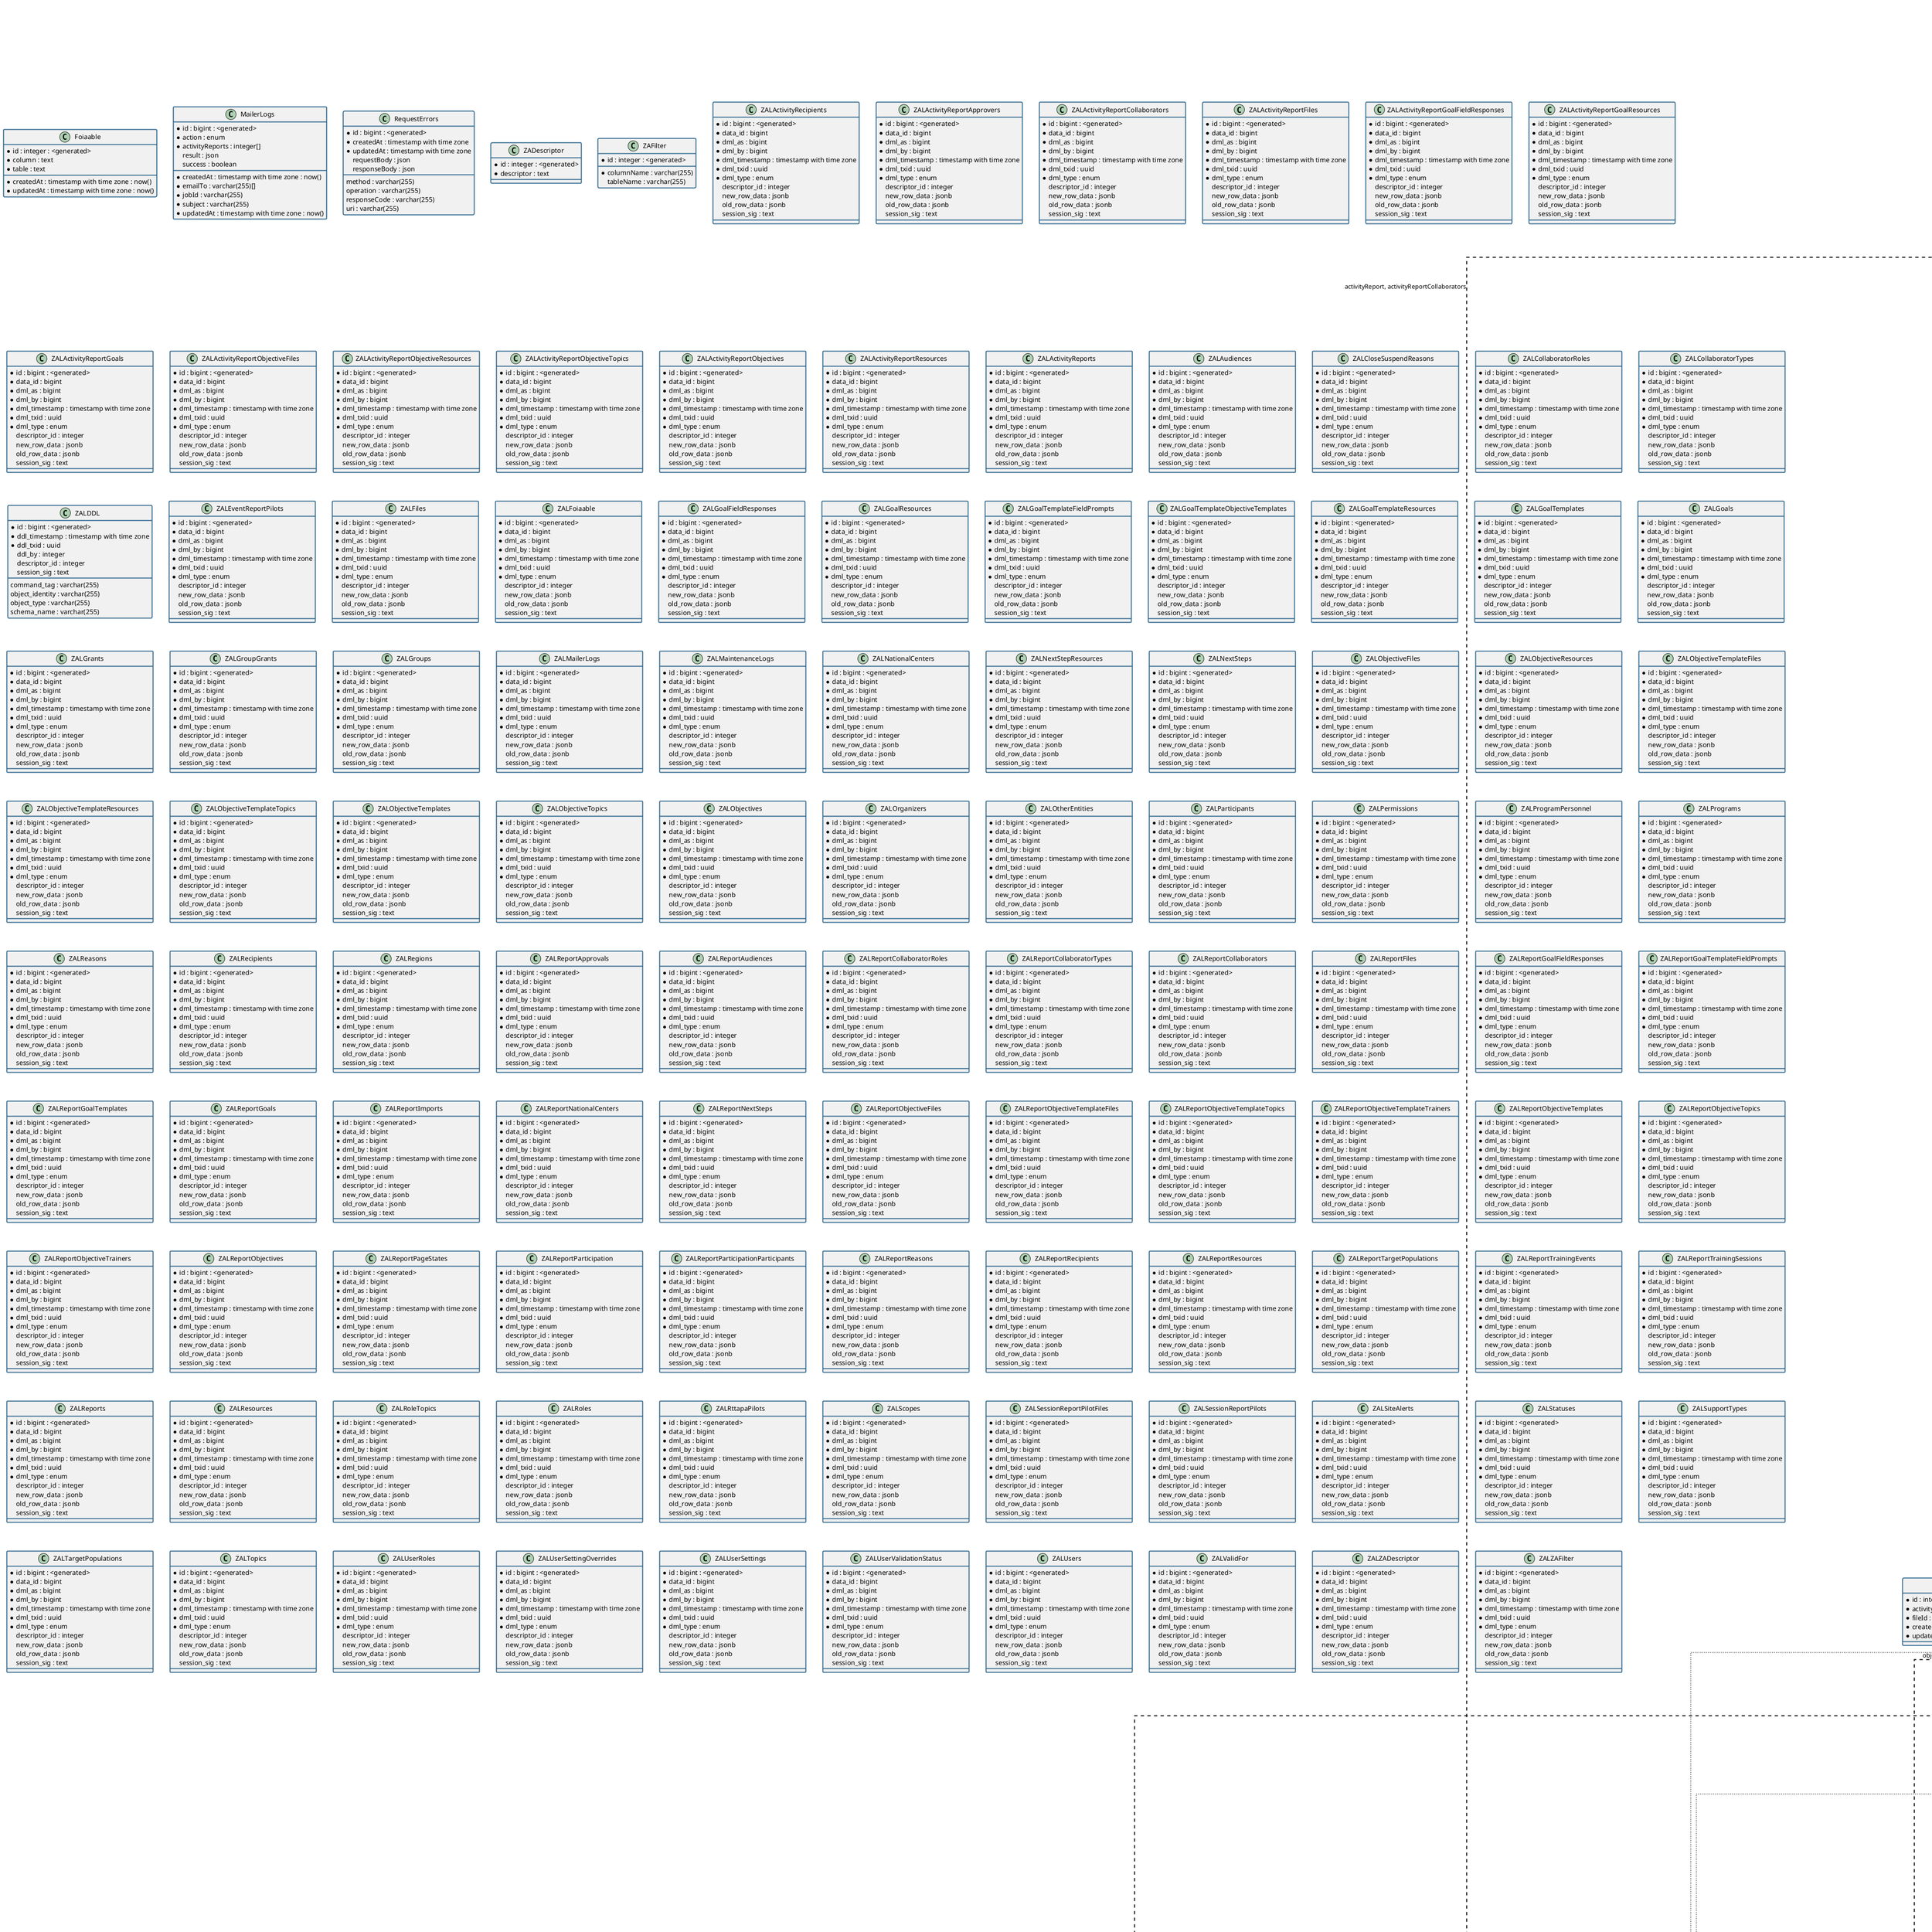 @startuml
  ' avoid problems with angled crows feet
  skinparam linetype ortho
  skinparam class {
    BorderColor #336A90
    BorderThickness 2
  }
  ' Classes
  class ActivityRecipients{
 * id : integer : <generated>
 grantId : integer : REFERENCES "Grants".id
 otherEntityId : integer : REFERENCES "OtherEntities".id
 * activityReportId : integer : REFERENCES "ActivityReports".id
 * createdAt : timestamp with time zone : now()
 * updatedAt : timestamp with time zone : now()
}

class ActivityReportApprovers{
 * id : integer : <generated>
 * activityReportId : integer : REFERENCES "ActivityReports".id
 * userId : integer : REFERENCES "Users".id
 * createdAt : timestamp with time zone : now()
 * updatedAt : timestamp with time zone : now()
 deletedAt : timestamp with time zone
 note : text
 status : enum
}

class ActivityReportCollaborators{
 * id : integer : <generated>
 * activityReportId : integer : REFERENCES "ActivityReports".id
 * userId : integer : REFERENCES "Users".id
 * createdAt : timestamp with time zone : now()
 * updatedAt : timestamp with time zone : now()
}

class ActivityReportFiles{
 * id : integer : <generated>
 * activityReportId : integer : REFERENCES "ActivityReports".id
 * fileId : integer : REFERENCES "Files".id
 * createdAt : timestamp with time zone
 * updatedAt : timestamp with time zone
}

class ActivityReportGoalFieldResponses{
 * id : integer : <generated>
 * activityReportGoalId : integer : REFERENCES "ActivityReportGoals".id
 * goalTemplateFieldPromptId : integer : REFERENCES "GoalTemplateFieldPrompts".id
 * createdAt : timestamp with time zone
 * updatedAt : timestamp with time zone
 response : text[]
}

class ActivityReportGoalResources{
 * id : integer : <generated>
 * activityReportGoalId : integer : REFERENCES "ActivityReportGoals".id
 * resourceId : integer : REFERENCES "Resources".id
 * createdAt : timestamp with time zone
 * updatedAt : timestamp with time zone
 sourceFields : enum[]
}

enum enum_ActivityReportGoalResources_sourceFields {
 name
 resource
 timeframe
}

enum_ActivityReportGoalResources_sourceFields <|-- ActivityReportGoalResources

class ActivityReportGoals{
 * id : integer : <generated>
 * activityReportId : integer : REFERENCES "ActivityReports".id
 * goalId : integer : REFERENCES "Goals".id
 * createdAt : timestamp with time zone
 * updatedAt : timestamp with time zone
 closeSuspendContext : text
 closeSuspendReason : enum
 endDate : date
 isActivelyEdited : boolean : false
 isRttapa : enum
 name : text
 source : enum
 status : varchar(255)
 timeframe : text
}

class ActivityReportObjectiveFiles{
 * id : integer : <generated>
 * activityReportObjectiveId : integer : REFERENCES "ActivityReportObjectives".id
 * fileId : integer : REFERENCES "Files".id
 * createdAt : timestamp with time zone
 * updatedAt : timestamp with time zone
}

class ActivityReportObjectiveResources{
 * id : integer : <generated>
 * activityReportObjectiveId : integer : REFERENCES "ActivityReportObjectives".id
 * resourceId : integer : REFERENCES "Resources".id
 * createdAt : timestamp with time zone
 * updatedAt : timestamp with time zone
 sourceFields : enum[]
}

enum enum_ActivityReportObjectiveResources_sourceFields {
 resource
 title
 ttaProvided
}

enum_ActivityReportObjectiveResources_sourceFields <|-- ActivityReportObjectiveResources

class ActivityReportObjectiveTopics{
 * id : integer : <generated>
 * activityReportObjectiveId : integer : REFERENCES "ActivityReportObjectives".id
 * topicId : integer : REFERENCES "Topics".id
 * createdAt : timestamp with time zone
 * updatedAt : timestamp with time zone
}

class ActivityReportObjectives{
 * id : integer : <generated>
 * activityReportId : integer : REFERENCES "ActivityReports".id
 * objectiveId : integer : REFERENCES "Objectives".id
 * createdAt : timestamp with time zone : now()
 * updatedAt : timestamp with time zone : now()
 arOrder : integer : 1
 status : varchar(255)
 suspendContext : text
 suspendReason : enum
 title : text
 ttaProvided : text
}

class ActivityReportResources{
 * id : integer : <generated>
 * activityReportId : integer : REFERENCES "ActivityReports".id
 * resourceId : integer : REFERENCES "Resources".id
 * createdAt : timestamp with time zone
 * updatedAt : timestamp with time zone
 sourceFields : enum[]
}

enum enum_ActivityReportResources_sourceFields {
 ECLKCResourcesUsed
 additionalNotes
 context
 nonECLKCResourcesUsed
 resource
}

enum_ActivityReportResources_sourceFields <|-- ActivityReportResources

class ActivityReports{
 * id : integer : <generated>
 lastUpdatedById : integer : REFERENCES "Users".id
 userId : integer : REFERENCES "Users".id
 * regionId : integer : REFERENCES "Regions".id
 * createdAt : timestamp with time zone : now()
 * updatedAt : timestamp with time zone : now()
 * version : integer : 2
 activityRecipientType : varchar(255)
 additionalNotes : text
 approvedAt : timestamp with time zone
 calculatedStatus : enum
 context : text
 creatorRole : enum
 deliveryMethod : varchar(255)
 duration : decimal(3,1)
 ECLKCResourcesUsed : text[]
 endDate : date
 imported : jsonb
 legacyId : varchar(255)
 nonECLKCResourcesUsed : text[]
 numberOfParticipants : integer
 pageState : json
 participants : varchar(255)[]
 programTypes : varchar(255)[]
 reason : varchar(255)[]
 requester : varchar(255)
 startDate : date
 submissionStatus : enum
 submittedDate : date
 targetPopulations : varchar(255)[]
 topics : varchar(255)[]
 ttaType : varchar(255)[]
 virtualDeliveryType : varchar(255)
}

class Audiences{
 * id : integer : <generated>
 mapsTo : integer : REFERENCES "Audiences".id
 * validForId : integer : REFERENCES "ValidFor".id
 * createdAt : timestamp with time zone : now()
 * name : text
 * updatedAt : timestamp with time zone : now()
 deletedAt : timestamp with time zone
}

class CloseSuspendReasons{
 * id : integer : <generated>
 mapsTo : integer : REFERENCES "CloseSuspendReasons".id
 * validForId : integer : REFERENCES "ValidFor".id
 * createdAt : timestamp with time zone : now()
 * forClose : boolean : false
 * forSuspend : boolean : false
 * name : text
 * updatedAt : timestamp with time zone : now()
 deletedAt : timestamp with time zone
}

class CollaboratorRoles{
 * id : integer : <generated>
 * activityReportCollaboratorId : integer : REFERENCES "ActivityReportCollaborators".id
 * roleId : integer : REFERENCES "Roles".id
 * createdAt : timestamp with time zone
 * updatedAt : timestamp with time zone
}

class CollaboratorTypes{
 * id : integer : <generated>
 mapsTo : integer : REFERENCES "CollaboratorTypes".id
 * validForId : integer : REFERENCES "ValidFor".id
 * createdAt : timestamp with time zone : now()
 * name : varchar(255)
 * updatedAt : timestamp with time zone : now()
 deletedAt : timestamp with time zone
}

class EventReportPilots{
 * id : integer : <generated>
 * collaboratorIds : integer[]
 * createdAt : timestamp with time zone : CURRENT_TIMESTAMP
 * data : jsonb
 * ownerId : integer
 * regionId : integer
 * updatedAt : timestamp with time zone : CURRENT_TIMESTAMP
 imported : jsonb
 pocIds : integer[]
}

class Files{
 * id : integer : <generated>
 * createdAt : timestamp with time zone
 * fileSize : integer
 * key : varchar(255)
 * originalFileName : varchar(255)
 * status : enum
 * updatedAt : timestamp with time zone
}

class Foiaable{
 * id : integer : <generated>
 * column : text
 * createdAt : timestamp with time zone : now()
 * table : text
 * updatedAt : timestamp with time zone : now()
}

class GoalFieldResponses{
 * id : integer : <generated>
 * goalId : integer : REFERENCES "Goals".id
 * goalTemplateFieldPromptId : integer : REFERENCES "GoalTemplateFieldPrompts".id
 * createdAt : timestamp with time zone
 * onApprovedAR : boolean
 * onAR : boolean
 * updatedAt : timestamp with time zone
 isFoiaable : boolean : false
 isReferenced : boolean : false
 response : text[]
}

class GoalResources{
 * id : integer : <generated>
 * goalId : integer : REFERENCES "Goals".id
 * resourceId : integer : REFERENCES "Resources".id
 * createdAt : timestamp with time zone
 * onApprovedAR : boolean : false
 * onAR : boolean : false
 * updatedAt : timestamp with time zone
 isFoiaable : boolean : false
 isReferenced : boolean : false
 sourceFields : enum[]
}

enum enum_GoalResources_sourceFields {
 name
 resource
 timeframe
}

enum_GoalResources_sourceFields <|-- GoalResources

class GoalTemplateFieldPrompts{
 * id : integer : <generated>
 * goalTemplateId : integer : REFERENCES "GoalTemplates".id
 * createdAt : timestamp with time zone
 * ordinal : integer
 * prompt : text
 * title : text
 * updatedAt : timestamp with time zone
 caution : text
 fieldType : enum
 hint : text
 isFoiaable : boolean : false
 isReferenced : boolean : false
 options : text[]
 validations : json
}

class GoalTemplateObjectiveTemplates{
 * id : integer : <generated>
 * goalTemplateId : integer : REFERENCES "GoalTemplates".id
 * objectiveTemplateId : integer : REFERENCES "ObjectiveTemplates".id
 * createdAt : timestamp with time zone
 * updatedAt : timestamp with time zone
}

class GoalTemplateResources{
 * id : integer : <generated>
 * goalTemplateId : integer : REFERENCES "GoalTemplates".id
 * resourceId : integer : REFERENCES "Resources".id
 * createdAt : timestamp with time zone
 * updatedAt : timestamp with time zone
 isFoiaable : boolean : false
 isReferenced : boolean : false
 sourceFields : enum[]
}

enum enum_GoalTemplateResources_sourceFields {
 name
 resource
}

enum_GoalTemplateResources_sourceFields <|-- GoalTemplateResources

class GoalTemplates{
 * id : integer : <generated>
 regionId : integer : REFERENCES "Regions".id
 * createdAt : timestamp with time zone
 * creationMethod : enum
 * hash : text
 * templateName : text
 * templateNameModifiedAt : timestamp with time zone
 * updatedAt : timestamp with time zone
 isFoiaable : boolean : false
 isReferenced : boolean : false
 lastUsed : timestamp with time zone
}

class Goals{
 * id : integer : <generated>
 goalTemplateId : integer : REFERENCES "GoalTemplates".id
 * grantId : integer : REFERENCES "Grants".id
 * createdAt : timestamp with time zone
 * onApprovedAR : boolean : false
 * onAR : boolean : false
 * updatedAt : timestamp with time zone
 closeSuspendContext : text
 closeSuspendReason : enum
 createdVia : enum
 deletedAt : timestamp with time zone
 endDate : date
 firstCeasedSuspendedAt : timestamp with time zone
 firstClosedAt : timestamp with time zone
 firstCompletedAt : timestamp with time zone
 firstInProgressAt : timestamp with time zone
 firstNotStartedAt : timestamp with time zone
 isFoiaable : boolean : false
 isFromSmartsheetTtaPlan : boolean
 isReferenced : boolean : false
 isRttapa : enum
 lastCeasedSuspendedAt : timestamp with time zone
 lastClosedAt : timestamp with time zone
 lastCompletedAt : timestamp with time zone
 lastInProgressAt : timestamp with time zone
 lastNotStartedAt : timestamp with time zone
 name : text
 previousStatus : text
 rtrOrder : integer : 1
 source : enum
 status : varchar(255)
 timeframe : text
}

class Grants{
 * id : integer
 oldGrantId : integer : REFERENCES "Grants".id
 regionId : integer : REFERENCES "Regions".id
 * recipientId : integer : REFERENCES "Recipients".id
 * createdAt : timestamp with time zone : now()
 * number : varchar(255)
 * updatedAt : timestamp with time zone : now()
 annualFundingMonth : varchar(255)
 cdi : boolean : false
 deleted : boolean : false
 endDate : timestamp with time zone
 granteeName : varchar(255)
 grantSpecialistEmail : varchar(255)
 grantSpecialistName : varchar(255)
 inactivationDate : timestamp with time zone
 inactivationReason : enum
 programSpecialistEmail : varchar(255)
 programSpecialistName : varchar(255)
 startDate : timestamp with time zone
 stateCode : varchar(255)
 status : varchar(255)
}

class GroupGrants{
 * id : integer : <generated>
 * grantId : integer : REFERENCES "Grants".id
 * groupId : integer : REFERENCES "Groups".id
 * createdAt : timestamp with time zone
 * updatedAt : timestamp with time zone
}

class Groups{
 * id : integer : <generated>
 * userId : integer : REFERENCES "Users".id
 * createdAt : timestamp with time zone
 * name : text
 * updatedAt : timestamp with time zone
 isPublic : boolean
}

class MailerLogs{
 * id : bigint : <generated>
 * action : enum
 * activityReports : integer[]
 * createdAt : timestamp with time zone : now()
 * emailTo : varchar(255)[]
 * jobId : varchar(255)
 * subject : varchar(255)
 * updatedAt : timestamp with time zone : now()
 result : json
 success : boolean
}

class MaintenanceLogs{
 * id : bigint : <generated>
 triggeredById : bigint : REFERENCES "MaintenanceLogs".id
 * category : enum
 * createdAt : timestamp with time zone
 * data : json
 * type : enum
 * updatedAt : timestamp with time zone
 isSuccessful : boolean
}

class NationalCenters{
 * id : integer : <generated>
 mapsTo : integer : REFERENCES "NationalCenters".id
 * createdAt : timestamp with time zone
 * name : text
 * updatedAt : timestamp with time zone
 deletedAt : timestamp with time zone
}

class NextStepResources{
 * id : integer : <generated>
 * nextStepId : integer : REFERENCES "NextSteps".id
 * resourceId : integer : REFERENCES "Resources".id
 * createdAt : timestamp with time zone
 * updatedAt : timestamp with time zone
 sourceFields : enum[]
}

enum enum_NextStepResources_sourceFields {
 note
 resource
}

enum_NextStepResources_sourceFields <|-- NextStepResources

class NextSteps{
 * id : integer : <generated>
 * activityReportId : integer : REFERENCES "ActivityReports".id
 * createdAt : timestamp with time zone
 * note : text
 * noteType : enum
 * updatedAt : timestamp with time zone
 completeDate : date
}

class ObjectiveFiles{
 * id : integer : <generated>
 * fileId : integer : REFERENCES "Files".id
 * objectiveId : integer : REFERENCES "Objectives".id
 * createdAt : timestamp with time zone
 * onApprovedAR : boolean : false
 * onAR : boolean : false
 * updatedAt : timestamp with time zone
 isFoiaable : boolean : false
 isReferenced : boolean : false
}

class ObjectiveResources{
 * id : integer : <generated>
 * objectiveId : integer : REFERENCES "Objectives".id
 * resourceId : integer : REFERENCES "Resources".id
 * createdAt : timestamp with time zone
 * onApprovedAR : boolean : false
 * onAR : boolean : false
 * updatedAt : timestamp with time zone
 isFoiaable : boolean : false
 isReferenced : boolean : false
 sourceFields : enum[]
}

enum enum_ObjectiveResources_sourceFields {
 resource
 title
}

enum_ObjectiveResources_sourceFields <|-- ObjectiveResources

class ObjectiveTemplateFiles{
 * id : integer : <generated>
 * fileId : integer : REFERENCES "Files".id
 * objectiveTemplateId : integer : REFERENCES "ObjectiveTemplates".id
 * createdAt : timestamp with time zone
 * updatedAt : timestamp with time zone
 isFoiaable : boolean : false
 isReferenced : boolean : false
}

class ObjectiveTemplateResources{
 * id : integer : <generated>
 * objectiveTemplateId : integer : REFERENCES "ObjectiveTemplates".id
 * resourceId : integer : REFERENCES "Resources".id
 * createdAt : timestamp with time zone
 * updatedAt : timestamp with time zone
 isFoiaable : boolean : false
 isReferenced : boolean : false
 sourceFields : enum[]
}

enum enum_ObjectiveTemplateResources_sourceFields {
 resource
 title
}

enum_ObjectiveTemplateResources_sourceFields <|-- ObjectiveTemplateResources

class ObjectiveTemplateTopics{
 * id : integer : <generated>
 * objectiveTemplateId : integer : REFERENCES "ObjectiveTemplates".id
 * topicId : integer : REFERENCES "Topics".id
 * createdAt : timestamp with time zone
 * updatedAt : timestamp with time zone
 isFoiaable : boolean : false
 isReferenced : boolean : false
}

class ObjectiveTemplates{
 * id : integer : <generated>
 regionId : integer : REFERENCES "Regions".id
 * createdAt : timestamp with time zone
 * creationMethod : enum
 * hash : text
 * templateTitle : text
 * templateTitleModifiedAt : timestamp with time zone
 * updatedAt : timestamp with time zone
 isFoiaable : boolean : false
 isReferenced : boolean : false
 lastUsed : timestamp with time zone
}

class ObjectiveTopics{
 * id : integer : <generated>
 * objectiveId : integer : REFERENCES "Objectives".id
 * topicId : integer : REFERENCES "Topics".id
 * createdAt : timestamp with time zone
 * onApprovedAR : boolean : false
 * onAR : boolean : false
 * updatedAt : timestamp with time zone
 isFoiaable : boolean : false
 isReferenced : boolean : false
}

class Objectives{
 * id : integer : <generated>
 goalId : integer : REFERENCES "Goals".id
 objectiveTemplateId : integer : REFERENCES "ObjectiveTemplates".id
 otherEntityId : integer : REFERENCES "OtherEntities".id
 * createdAt : timestamp with time zone : now()
 * onApprovedAR : boolean : false
 * onAR : boolean : false
 * updatedAt : timestamp with time zone : now()
 createdVia : enum
 deletedAt : timestamp with time zone
 firstCompleteAt : timestamp with time zone
 firstInProgressAt : timestamp with time zone
 firstNotStartedAt : timestamp with time zone
 firstSuspendedAt : timestamp with time zone
 isFoiaable : boolean : false
 isReferenced : boolean : false
 lastCompleteAt : timestamp with time zone
 lastInProgressAt : timestamp with time zone
 lastNotStartedAt : timestamp with time zone
 lastSuspendedAt : timestamp with time zone
 rtrOrder : integer : 1
 status : varchar(255)
 suspendContext : text
 suspendReason : enum
 title : text
}

class Organizers{
 * id : integer : <generated>
 mapsTo : integer : REFERENCES "Organizers".id
 * validForId : integer : REFERENCES "ValidFor".id
 * createdAt : timestamp with time zone : now()
 * name : text
 * updatedAt : timestamp with time zone : now()
 deletedAt : timestamp with time zone
}

class OtherEntities{
 * id : integer : <generated>
 * createdAt : timestamp with time zone : now()
 * name : varchar(255)
 * updatedAt : timestamp with time zone : now()
}

class Participants{
 * id : integer : <generated>
 mapsTo : integer : REFERENCES "Participants".id
 * validForId : integer : REFERENCES "ValidFor".id
 * createdAt : timestamp with time zone : now()
 * name : text
 * updatedAt : timestamp with time zone : now()
 deletedAt : timestamp with time zone
}

class Permissions{
 * id : integer : <generated>
 * regionId : integer : REFERENCES "Regions".id
 * scopeId : integer : REFERENCES "Scopes".id
 * userId : integer : REFERENCES "Users".id
 * createdAt : timestamp with time zone : now()
 * updatedAt : timestamp with time zone : now()
}

class ProgramPersonnel{
 * id : integer : <generated>
 mapsTo : integer : REFERENCES "ProgramPersonnel".id
 * active : boolean
 * createdAt : timestamp with time zone : now()
 * grantId : integer
 * programId : integer
 * role : varchar(255)
 * updatedAt : timestamp with time zone : now()
 effectiveDate : timestamp with time zone
 email : varchar(255)
 firstName : varchar(255)
 lastName : varchar(255)
 prefix : varchar(255)
 suffix : varchar(255)
 title : varchar(255)
}

class Programs{
 * id : integer
 * grantId : integer : REFERENCES "Grants".id
 * createdAt : timestamp with time zone : now()
 * updatedAt : timestamp with time zone : now()
 endDate : varchar(255)
 name : varchar(255)
 programType : varchar(255)
 startDate : varchar(255)
 startYear : varchar(255)
 status : varchar(255)
}

class Reasons{
 * id : integer : <generated>
 mapsTo : integer : REFERENCES "Reasons".id
 * validForId : integer : REFERENCES "ValidFor".id
 * createdAt : timestamp with time zone : now()
 * name : text
 * updatedAt : timestamp with time zone : now()
 deletedAt : timestamp with time zone
}

class Recipients{
 * id : integer
 * createdAt : timestamp with time zone : now()
 * name : varchar(255)
 * updatedAt : timestamp with time zone : now()
 deleted : boolean : false
 recipientType : varchar(255)
 uei : varchar(255) : ''::character varying
}

class Regions{
 * id : integer : <generated>
 * name : varchar(255)
}

class ReportApprovals{
 * id : integer : <generated>
 * reportId : integer : REFERENCES "Reports".id
 * calculatedStatus : enum
 * createdAt : timestamp with time zone : now()
 * submissionStatus : enum
 * updatedAt : timestamp with time zone : now()
 approvedAt : timestamp with time zone
 deletedAt : timestamp with time zone
 firstSubmittedAt : timestamp with time zone
 submittedAt : timestamp with time zone
}

class ReportAudiences{
 * id : integer : <generated>
 * audienceId : integer : REFERENCES "Audiences".id
 * reportId : integer : REFERENCES "Reports".id
 * createdAt : timestamp with time zone : now()
 * updatedAt : timestamp with time zone : now()
}

class ReportCollaboratorRoles{
 * id : integer : <generated>
 * reportCollaboratorId : integer : REFERENCES "ReportCollaborators".id
 * roleId : integer : REFERENCES "Roles".id
 * createdAt : timestamp with time zone
 * updatedAt : timestamp with time zone
}

class ReportCollaboratorTypes{
 * id : integer : <generated>
 * collaboratorTypeId : integer : REFERENCES "CollaboratorTypes".id
 * reportCollaboratorId : integer : REFERENCES "ReportCollaborators".id
 * createdAt : timestamp with time zone : now()
 * updatedAt : timestamp with time zone : now()
}

class ReportCollaborators{
 * id : integer : <generated>
 statusId : integer : REFERENCES "Statuses".id
 * reportId : integer : REFERENCES "Reports".id
 * userId : integer : REFERENCES "Users".id
 * createdAt : timestamp with time zone : now()
 * updatedAt : timestamp with time zone : now()
 deletedAt : timestamp with time zone
 note : text
}

class ReportFiles{
 * id : integer : <generated>
 * fileId : integer : REFERENCES "Files".id
 * reportId : integer : REFERENCES "Reports".id
 * createdAt : timestamp with time zone
 * updatedAt : timestamp with time zone
}

class ReportGoalFieldResponses{
 * id : integer : <generated>
 * goalTemplateFieldPromptId : integer : REFERENCES "GoalTemplateFieldPrompts".id
 * reportGoalId : integer : REFERENCES "ReportGoals".id
 * createdAt : timestamp with time zone
 * updatedAt : timestamp with time zone
 response : text[]
}

class ReportGoalTemplateFieldPrompts{
 * id : integer : <generated>
 * goalTemplateFieldPromptId : integer : REFERENCES "GoalTemplateFieldPrompts".id
 * reportGoalTemplateId : integer : REFERENCES "ReportGoalTemplates".id
 * createdAt : timestamp with time zone
 * ordinal : integer
 * prompt : text
 * title : text
 * updatedAt : timestamp with time zone
 caution : text
 fieldType : enum
 hint : text
 options : text[]
 validations : json
}

class ReportGoalTemplates{
 * id : integer : <generated>
 * goalTemplateId : integer : REFERENCES "GoalTemplates".id
 * reportId : integer : REFERENCES "Reports".id
 * statusId : integer : REFERENCES "Statuses".id
 * createdAt : timestamp with time zone
 * updatedAt : timestamp with time zone
 endDate : date
 isActivelyEdited : boolean : false
 ordinal : integer
 templateName : text
 timeframe : text
}

class ReportGoals{
 * id : integer : <generated>
 closeSuspendReasonId : integer : REFERENCES "CloseSuspendReasons".id
 * goalId : integer : REFERENCES "Goals".id
 * reportId : integer : REFERENCES "Reports".id
 * statusId : integer : REFERENCES "Statuses".id
 * createdAt : timestamp with time zone
 * updatedAt : timestamp with time zone
 closeSuspendContext : text
 endDate : date
 name : text
 ordinal : integer
 timeframe : text
}

class ReportImports{
 * id : integer : <generated>
 * reportId : integer : REFERENCES "Reports".id
 * createdAt : timestamp with time zone : now()
 * data : jsonb
 * updatedAt : timestamp with time zone : now()
}

class ReportNationalCenters{
 * id : integer : <generated>
 * nationalCenterId : integer : REFERENCES "NationalCenters".id
 * reportId : integer : REFERENCES "Reports".id
 * actingAs : enum
 * createdAt : timestamp with time zone : now()
 * updatedAt : timestamp with time zone : now()
}

class ReportNextSteps{
 * id : integer : <generated>
 * reportId : integer : REFERENCES "Reports".id
 * createdAt : timestamp with time zone
 * note : text
 * noteType : enum
 * updatedAt : timestamp with time zone
 completedDate : date
}

class ReportObjectiveFiles{
 * id : integer : <generated>
 objectiveFileId : integer : REFERENCES "ObjectiveFiles".id
 * fileId : integer : REFERENCES "Files".id
 * reportObjectiveId : integer : REFERENCES "ReportObjectives".id
 * createdAt : timestamp with time zone
 * updatedAt : timestamp with time zone
}

class ReportObjectiveTemplateFiles{
 * id : integer : <generated>
 objectiveTemplateFileId : integer : REFERENCES "ObjectiveTemplateFiles".id
 * fileId : integer : REFERENCES "Files".id
 * reportObjectiveTemplateId : integer : REFERENCES "ReportObjectiveTemplates".id
 * createdAt : timestamp with time zone
 * updatedAt : timestamp with time zone
}

class ReportObjectiveTemplateTopics{
 * id : integer : <generated>
 objectiveTemplateTopicId : integer : REFERENCES "ObjectiveTemplateTopics".id
 * reportObjectiveTemplateId : integer : REFERENCES "ReportObjectiveTemplates".id
 * topicId : integer : REFERENCES "Topics".id
 * createdAt : timestamp with time zone
 * updatedAt : timestamp with time zone
}

class ReportObjectiveTemplateTrainers{
 * id : integer : <generated>
 * nationalCenterId : integer : REFERENCES "NationalCenters".id
 * reportObjectiveTemplateId : integer : REFERENCES "ReportObjectiveTemplates".id
 * createdAt : timestamp with time zone
 * updatedAt : timestamp with time zone
}

class ReportObjectiveTemplates{
 * id : integer : <generated>
 reportGoalTemplateId : integer : REFERENCES "ReportGoalTemplates".id
 * objectiveTemplateId : integer : REFERENCES "ObjectiveTemplates".id
 * reportId : integer : REFERENCES "Reports".id
 * statusId : integer : REFERENCES "Statuses".id
 * supportTypeId : integer : REFERENCES "SupportTypes".id
 * createdAt : timestamp with time zone
 * updatedAt : timestamp with time zone
 ordinal : integer
 templateTitle : text
 ttaProvided : text
}

class ReportObjectiveTopics{
 * id : integer : <generated>
 objectiveTopicId : integer : REFERENCES "ObjectiveTopics".id
 * reportObjectiveId : integer : REFERENCES "ReportObjectives".id
 * topicId : integer : REFERENCES "Topics".id
 * createdAt : timestamp with time zone
 * updatedAt : timestamp with time zone
}

class ReportObjectiveTrainers{
 * id : integer : <generated>
 * nationalCenterId : integer : REFERENCES "NationalCenters".id
 * reportObjectiveId : integer : REFERENCES "ReportObjectives".id
 * createdAt : timestamp with time zone
 * updatedAt : timestamp with time zone
}

class ReportObjectives{
 * id : integer : <generated>
 reportGoalId : integer : REFERENCES "ReportGoals".id
 * objectiveId : integer : REFERENCES "Objectives".id
 * reportId : integer : REFERENCES "Reports".id
 * statusId : integer : REFERENCES "Statuses".id
 * supportTypeId : integer : REFERENCES "SupportTypes".id
 * createdAt : timestamp with time zone
 * updatedAt : timestamp with time zone
 ordinal : integer
 title : text
 ttaProvided : text
}

class ReportPageStates{
 * id : integer : <generated>
 * reportId : integer : REFERENCES "Reports".id
 * createdAt : timestamp with time zone : now()
 * pageState : jsonb
 * updatedAt : timestamp with time zone : now()
}

class ReportParticipation{
 * id : integer : <generated>
 * reportId : integer : REFERENCES "Reports".id
 * createdAt : timestamp with time zone : now()
 * deliveryMethod : enum
 * updatedAt : timestamp with time zone : now()
 inpersonParticipantCount : integer
 participantCount : integer
 virtualParticipantCount : integer
}

class ReportParticipationParticipants{
 * id : integer : <generated>
 * participantId : integer : REFERENCES "Participants".id
 * reportParticipationId : integer : REFERENCES "ReportParticipation".id
 * createdAt : timestamp with time zone : now()
 * updatedAt : timestamp with time zone : now()
}

class ReportReasons{
 * id : integer : <generated>
 * reasonId : integer : REFERENCES "Reasons".id
 * reportId : integer : REFERENCES "Reports".id
 * createdAt : timestamp with time zone : now()
 * updatedAt : timestamp with time zone : now()
}

class ReportRecipients{
 * id : integer : <generated>
 grantId : integer : REFERENCES "Grants".id
 otherEntityId : integer : REFERENCES "OtherEntities".id
 * reportId : integer : REFERENCES "Reports".id
 * createdAt : timestamp with time zone : now()
 * updatedAt : timestamp with time zone : now()
}

class ReportResources{
 * id : integer : <generated>
 * reportId : integer : REFERENCES "Reports".id
 * resourceId : integer : REFERENCES "Resources".id
 * createdAt : timestamp with time zone
 * tableId : integer
 * tableName : text
 * updatedAt : timestamp with time zone
 columnName : text
}

class ReportTargetPopulations{
 * id : integer : <generated>
 * reportId : integer : REFERENCES "Reports".id
 * targetPopulationId : integer : REFERENCES "TargetPopulations".id
 * createdAt : timestamp with time zone : now()
 * updatedAt : timestamp with time zone : now()
}

class ReportTrainingEvents{
 * id : integer : <generated>
 * organizerId : integer : REFERENCES "Organizers".id
 * regionId : integer : REFERENCES "Regions".id
 * reportId : integer : REFERENCES "Reports".id
 * createdAt : timestamp with time zone : now()
 * eventId : text
 * trainingType : enum : 'Series'::"enum_ReportTrainingEvents_trainingType"
 * updatedAt : timestamp with time zone : now()
 name : text
 vision : text
}

class ReportTrainingSessions{
 * id : integer : <generated>
 * regionId : integer : REFERENCES "Regions".id
 * reportId : integer : REFERENCES "Reports".id
 * reportTrainingEventId : integer : REFERENCES "Reports".id
 * createdAt : timestamp with time zone : now()
 * updatedAt : timestamp with time zone : now()
 duration : decimal(4,2)
 name : text
}

class Reports{
 * id : integer : <generated>
 * reportTypeId : integer : REFERENCES "ValidFor".id
 * statusId : integer : REFERENCES "Statuses".id
 * createdAt : timestamp with time zone : now()
 * updatedAt : timestamp with time zone : now()
 context : text
 endDate : date
 startDate : date
}

class RequestErrors{
 * id : bigint : <generated>
 * createdAt : timestamp with time zone
 * updatedAt : timestamp with time zone
 method : varchar(255)
 operation : varchar(255)
 requestBody : json
 responseBody : json
 responseCode : varchar(255)
 uri : varchar(255)
}

class Resources{
 * id : integer : <generated>
 * createdAt : timestamp with time zone
 * domain : text
 * updatedAt : timestamp with time zone
 * url : text
 metadata : jsonb
 metadataUpdatedAt : timestamp with time zone
 title : text
}

class RoleTopics{
 * id : integer : <generated>
 * roleId : integer : REFERENCES "Roles".id
 * topicId : integer : REFERENCES "Topics".id
 * createdAt : timestamp with time zone
 * updatedAt : timestamp with time zone
}

class Roles{
 * id : integer : <generated>
 * createdAt : timestamp with time zone
 * isSpecialist : boolean
 * name : varchar(255)
 * updatedAt : timestamp with time zone
 deletedAt : timestamp with time zone
 fullName : varchar(255)
 mapsTo : integer
}

class RttapaPilots{
 * id : integer : <generated>
 * recipientId : integer : REFERENCES "Recipients".id
 * regionId : integer : REFERENCES "Regions".id
 * userId : integer : REFERENCES "Users".id
 * createdAt : timestamp with time zone
 * reviewDate : timestamp with time zone
 * updatedAt : timestamp with time zone
 goals : jsonb
 notes : text
}

class Scopes{
 * id : integer : <generated>
 * createdAt : timestamp with time zone : now()
 * description : varchar(255)
 * name : varchar(255)
 * updatedAt : timestamp with time zone : now()
}

class SessionReportPilotFiles{
 * id : integer : <generated>
 * fileId : integer : REFERENCES "Files".id
 * sessionReportPilotId : integer : REFERENCES "SessionReportPilots".id
 * createdAt : timestamp with time zone
 * updatedAt : timestamp with time zone
}

class SessionReportPilots{
 * id : integer : <generated>
 * eventId : integer : REFERENCES "EventReportPilots".id
 * createdAt : timestamp with time zone : CURRENT_TIMESTAMP
 * data : jsonb
 * updatedAt : timestamp with time zone : CURRENT_TIMESTAMP
}

class SiteAlerts{
 * id : integer : <generated>
 * userId : integer : REFERENCES "Users".id
 * createdAt : timestamp with time zone
 * endDate : timestamp with time zone
 * message : text
 * size : enum : 'standard'::"enum_SiteAlerts_size"
 * startDate : timestamp with time zone
 * title : text
 * updatedAt : timestamp with time zone
 status : enum
 variant : enum
}

class Statuses{
 * id : integer : <generated>
 mapsTo : integer : REFERENCES "Statuses".id
 * validForId : integer : REFERENCES "ValidFor".id
 * createdAt : timestamp with time zone : now()
 * isTerminal : boolean
 * name : text
 * ordinal : integer
 * updatedAt : timestamp with time zone : now()
 deletedAt : timestamp with time zone
}

class SupportTypes{
 * id : integer : <generated>
 mapsTo : integer : REFERENCES "SupportTypes".id
 * validForId : integer : REFERENCES "ValidFor".id
 * createdAt : timestamp with time zone : now()
 * name : text
 * updatedAt : timestamp with time zone : now()
 deletedAt : timestamp with time zone
}

class TargetPopulations{
 * id : integer : <generated>
 mapsTo : integer : REFERENCES "TargetPopulations".id
 * validForId : integer : REFERENCES "ValidFor".id
 * createdAt : timestamp with time zone : now()
 * name : varchar(255)
 * updatedAt : timestamp with time zone : now()
 deletedAt : timestamp with time zone
}

class Topics{
 * id : integer : <generated>
 * createdAt : timestamp with time zone
 * name : varchar(255)
 * updatedAt : timestamp with time zone
 deletedAt : timestamp with time zone
 mapsTo : integer
}

class UserRoles{
 * id : integer : <generated>
 * roleId : integer : REFERENCES "Roles".id
 * userId : integer : REFERENCES "Users".id
 * createdAt : timestamp with time zone
 * updatedAt : timestamp with time zone
}

class UserSettingOverrides{
 * id : integer : <generated>
 * userId : integer : REFERENCES "Users".id
 * userSettingId : integer : REFERENCES "UserSettings".id
 * createdAt : timestamp with time zone
 * updatedAt : timestamp with time zone
 * value : jsonb
}

class UserSettings{
 * id : integer : <generated>
 * class : varchar(255)
 * createdAt : timestamp with time zone
 * default : jsonb
 * key : varchar(255)
 * updatedAt : timestamp with time zone
}

class UserValidationStatus{
 * id : integer : <generated>
 * userId : integer : REFERENCES "Users".id
 * createdAt : timestamp with time zone
 * token : varchar(255)
 * type : varchar(255)
 * updatedAt : timestamp with time zone
 validatedAt : timestamp with time zone
}

class Users{
 * id : integer : <generated>
 homeRegionId : integer : REFERENCES "Regions".id
 * createdAt : timestamp with time zone : now()
 * hsesUsername : varchar(255)
 * lastLogin : timestamp with time zone : now()
 * updatedAt : timestamp with time zone : now()
 email : varchar(255)
 flags : enum[] : ARRAY[]::"enum_Users_flags"[]
 hsesAuthorities : varchar(255)[]
 hsesUserId : varchar(255)
 name : varchar(255)
 phoneNumber : varchar(255)
}

enum enum_Users_flags {
 anv_statistics
 goal_source
 regional_goal_dashboard
 resources_dashboard
 rttapa_form
 training_reports
}

enum_Users_flags <|-- Users

class ValidFor{
 * id : integer : <generated>
 mapsTo : integer : REFERENCES "ValidFor".id
 * createdAt : timestamp with time zone : now()
 * isReport : boolean : false
 * name : text
 * updatedAt : timestamp with time zone : now()
 deletedAt : timestamp with time zone
}

class ZADescriptor{
 * id : integer : <generated>
 * descriptor : text
}

class ZAFilter{
 * id : integer : <generated>
 * columnName : varchar(255)
 tableName : varchar(255)
}

class ZALActivityRecipients{
 * id : bigint : <generated>
 * data_id : bigint
 * dml_as : bigint
 * dml_by : bigint
 * dml_timestamp : timestamp with time zone
 * dml_txid : uuid
 * dml_type : enum
 descriptor_id : integer
 new_row_data : jsonb
 old_row_data : jsonb
 session_sig : text
}

class ZALActivityReportApprovers{
 * id : bigint : <generated>
 * data_id : bigint
 * dml_as : bigint
 * dml_by : bigint
 * dml_timestamp : timestamp with time zone
 * dml_txid : uuid
 * dml_type : enum
 descriptor_id : integer
 new_row_data : jsonb
 old_row_data : jsonb
 session_sig : text
}

class ZALActivityReportCollaborators{
 * id : bigint : <generated>
 * data_id : bigint
 * dml_as : bigint
 * dml_by : bigint
 * dml_timestamp : timestamp with time zone
 * dml_txid : uuid
 * dml_type : enum
 descriptor_id : integer
 new_row_data : jsonb
 old_row_data : jsonb
 session_sig : text
}

class ZALActivityReportFiles{
 * id : bigint : <generated>
 * data_id : bigint
 * dml_as : bigint
 * dml_by : bigint
 * dml_timestamp : timestamp with time zone
 * dml_txid : uuid
 * dml_type : enum
 descriptor_id : integer
 new_row_data : jsonb
 old_row_data : jsonb
 session_sig : text
}

class ZALActivityReportGoalFieldResponses{
 * id : bigint : <generated>
 * data_id : bigint
 * dml_as : bigint
 * dml_by : bigint
 * dml_timestamp : timestamp with time zone
 * dml_txid : uuid
 * dml_type : enum
 descriptor_id : integer
 new_row_data : jsonb
 old_row_data : jsonb
 session_sig : text
}

class ZALActivityReportGoalResources{
 * id : bigint : <generated>
 * data_id : bigint
 * dml_as : bigint
 * dml_by : bigint
 * dml_timestamp : timestamp with time zone
 * dml_txid : uuid
 * dml_type : enum
 descriptor_id : integer
 new_row_data : jsonb
 old_row_data : jsonb
 session_sig : text
}

class ZALActivityReportGoals{
 * id : bigint : <generated>
 * data_id : bigint
 * dml_as : bigint
 * dml_by : bigint
 * dml_timestamp : timestamp with time zone
 * dml_txid : uuid
 * dml_type : enum
 descriptor_id : integer
 new_row_data : jsonb
 old_row_data : jsonb
 session_sig : text
}

class ZALActivityReportObjectiveFiles{
 * id : bigint : <generated>
 * data_id : bigint
 * dml_as : bigint
 * dml_by : bigint
 * dml_timestamp : timestamp with time zone
 * dml_txid : uuid
 * dml_type : enum
 descriptor_id : integer
 new_row_data : jsonb
 old_row_data : jsonb
 session_sig : text
}

class ZALActivityReportObjectiveResources{
 * id : bigint : <generated>
 * data_id : bigint
 * dml_as : bigint
 * dml_by : bigint
 * dml_timestamp : timestamp with time zone
 * dml_txid : uuid
 * dml_type : enum
 descriptor_id : integer
 new_row_data : jsonb
 old_row_data : jsonb
 session_sig : text
}

class ZALActivityReportObjectiveTopics{
 * id : bigint : <generated>
 * data_id : bigint
 * dml_as : bigint
 * dml_by : bigint
 * dml_timestamp : timestamp with time zone
 * dml_txid : uuid
 * dml_type : enum
 descriptor_id : integer
 new_row_data : jsonb
 old_row_data : jsonb
 session_sig : text
}

class ZALActivityReportObjectives{
 * id : bigint : <generated>
 * data_id : bigint
 * dml_as : bigint
 * dml_by : bigint
 * dml_timestamp : timestamp with time zone
 * dml_txid : uuid
 * dml_type : enum
 descriptor_id : integer
 new_row_data : jsonb
 old_row_data : jsonb
 session_sig : text
}

class ZALActivityReportResources{
 * id : bigint : <generated>
 * data_id : bigint
 * dml_as : bigint
 * dml_by : bigint
 * dml_timestamp : timestamp with time zone
 * dml_txid : uuid
 * dml_type : enum
 descriptor_id : integer
 new_row_data : jsonb
 old_row_data : jsonb
 session_sig : text
}

class ZALActivityReports{
 * id : bigint : <generated>
 * data_id : bigint
 * dml_as : bigint
 * dml_by : bigint
 * dml_timestamp : timestamp with time zone
 * dml_txid : uuid
 * dml_type : enum
 descriptor_id : integer
 new_row_data : jsonb
 old_row_data : jsonb
 session_sig : text
}

class ZALAudiences{
 * id : bigint : <generated>
 * data_id : bigint
 * dml_as : bigint
 * dml_by : bigint
 * dml_timestamp : timestamp with time zone
 * dml_txid : uuid
 * dml_type : enum
 descriptor_id : integer
 new_row_data : jsonb
 old_row_data : jsonb
 session_sig : text
}

class ZALCloseSuspendReasons{
 * id : bigint : <generated>
 * data_id : bigint
 * dml_as : bigint
 * dml_by : bigint
 * dml_timestamp : timestamp with time zone
 * dml_txid : uuid
 * dml_type : enum
 descriptor_id : integer
 new_row_data : jsonb
 old_row_data : jsonb
 session_sig : text
}

class ZALCollaboratorRoles{
 * id : bigint : <generated>
 * data_id : bigint
 * dml_as : bigint
 * dml_by : bigint
 * dml_timestamp : timestamp with time zone
 * dml_txid : uuid
 * dml_type : enum
 descriptor_id : integer
 new_row_data : jsonb
 old_row_data : jsonb
 session_sig : text
}

class ZALCollaboratorTypes{
 * id : bigint : <generated>
 * data_id : bigint
 * dml_as : bigint
 * dml_by : bigint
 * dml_timestamp : timestamp with time zone
 * dml_txid : uuid
 * dml_type : enum
 descriptor_id : integer
 new_row_data : jsonb
 old_row_data : jsonb
 session_sig : text
}

class ZALDDL{
 * id : bigint : <generated>
 * ddl_timestamp : timestamp with time zone
 * ddl_txid : uuid
 command_tag : varchar(255)
 ddl_by : integer
 descriptor_id : integer
 object_identity : varchar(255)
 object_type : varchar(255)
 schema_name : varchar(255)
 session_sig : text
}

class ZALEventReportPilots{
 * id : bigint : <generated>
 * data_id : bigint
 * dml_as : bigint
 * dml_by : bigint
 * dml_timestamp : timestamp with time zone
 * dml_txid : uuid
 * dml_type : enum
 descriptor_id : integer
 new_row_data : jsonb
 old_row_data : jsonb
 session_sig : text
}

class ZALFiles{
 * id : bigint : <generated>
 * data_id : bigint
 * dml_as : bigint
 * dml_by : bigint
 * dml_timestamp : timestamp with time zone
 * dml_txid : uuid
 * dml_type : enum
 descriptor_id : integer
 new_row_data : jsonb
 old_row_data : jsonb
 session_sig : text
}

class ZALFoiaable{
 * id : bigint : <generated>
 * data_id : bigint
 * dml_as : bigint
 * dml_by : bigint
 * dml_timestamp : timestamp with time zone
 * dml_txid : uuid
 * dml_type : enum
 descriptor_id : integer
 new_row_data : jsonb
 old_row_data : jsonb
 session_sig : text
}

class ZALGoalFieldResponses{
 * id : bigint : <generated>
 * data_id : bigint
 * dml_as : bigint
 * dml_by : bigint
 * dml_timestamp : timestamp with time zone
 * dml_txid : uuid
 * dml_type : enum
 descriptor_id : integer
 new_row_data : jsonb
 old_row_data : jsonb
 session_sig : text
}

class ZALGoalResources{
 * id : bigint : <generated>
 * data_id : bigint
 * dml_as : bigint
 * dml_by : bigint
 * dml_timestamp : timestamp with time zone
 * dml_txid : uuid
 * dml_type : enum
 descriptor_id : integer
 new_row_data : jsonb
 old_row_data : jsonb
 session_sig : text
}

class ZALGoalTemplateFieldPrompts{
 * id : bigint : <generated>
 * data_id : bigint
 * dml_as : bigint
 * dml_by : bigint
 * dml_timestamp : timestamp with time zone
 * dml_txid : uuid
 * dml_type : enum
 descriptor_id : integer
 new_row_data : jsonb
 old_row_data : jsonb
 session_sig : text
}

class ZALGoalTemplateObjectiveTemplates{
 * id : bigint : <generated>
 * data_id : bigint
 * dml_as : bigint
 * dml_by : bigint
 * dml_timestamp : timestamp with time zone
 * dml_txid : uuid
 * dml_type : enum
 descriptor_id : integer
 new_row_data : jsonb
 old_row_data : jsonb
 session_sig : text
}

class ZALGoalTemplateResources{
 * id : bigint : <generated>
 * data_id : bigint
 * dml_as : bigint
 * dml_by : bigint
 * dml_timestamp : timestamp with time zone
 * dml_txid : uuid
 * dml_type : enum
 descriptor_id : integer
 new_row_data : jsonb
 old_row_data : jsonb
 session_sig : text
}

class ZALGoalTemplates{
 * id : bigint : <generated>
 * data_id : bigint
 * dml_as : bigint
 * dml_by : bigint
 * dml_timestamp : timestamp with time zone
 * dml_txid : uuid
 * dml_type : enum
 descriptor_id : integer
 new_row_data : jsonb
 old_row_data : jsonb
 session_sig : text
}

class ZALGoals{
 * id : bigint : <generated>
 * data_id : bigint
 * dml_as : bigint
 * dml_by : bigint
 * dml_timestamp : timestamp with time zone
 * dml_txid : uuid
 * dml_type : enum
 descriptor_id : integer
 new_row_data : jsonb
 old_row_data : jsonb
 session_sig : text
}

class ZALGrants{
 * id : bigint : <generated>
 * data_id : bigint
 * dml_as : bigint
 * dml_by : bigint
 * dml_timestamp : timestamp with time zone
 * dml_txid : uuid
 * dml_type : enum
 descriptor_id : integer
 new_row_data : jsonb
 old_row_data : jsonb
 session_sig : text
}

class ZALGroupGrants{
 * id : bigint : <generated>
 * data_id : bigint
 * dml_as : bigint
 * dml_by : bigint
 * dml_timestamp : timestamp with time zone
 * dml_txid : uuid
 * dml_type : enum
 descriptor_id : integer
 new_row_data : jsonb
 old_row_data : jsonb
 session_sig : text
}

class ZALGroups{
 * id : bigint : <generated>
 * data_id : bigint
 * dml_as : bigint
 * dml_by : bigint
 * dml_timestamp : timestamp with time zone
 * dml_txid : uuid
 * dml_type : enum
 descriptor_id : integer
 new_row_data : jsonb
 old_row_data : jsonb
 session_sig : text
}

class ZALMailerLogs{
 * id : bigint : <generated>
 * data_id : bigint
 * dml_as : bigint
 * dml_by : bigint
 * dml_timestamp : timestamp with time zone
 * dml_txid : uuid
 * dml_type : enum
 descriptor_id : integer
 new_row_data : jsonb
 old_row_data : jsonb
 session_sig : text
}

class ZALMaintenanceLogs{
 * id : bigint : <generated>
 * data_id : bigint
 * dml_as : bigint
 * dml_by : bigint
 * dml_timestamp : timestamp with time zone
 * dml_txid : uuid
 * dml_type : enum
 descriptor_id : integer
 new_row_data : jsonb
 old_row_data : jsonb
 session_sig : text
}

class ZALNationalCenters{
 * id : bigint : <generated>
 * data_id : bigint
 * dml_as : bigint
 * dml_by : bigint
 * dml_timestamp : timestamp with time zone
 * dml_txid : uuid
 * dml_type : enum
 descriptor_id : integer
 new_row_data : jsonb
 old_row_data : jsonb
 session_sig : text
}

class ZALNextStepResources{
 * id : bigint : <generated>
 * data_id : bigint
 * dml_as : bigint
 * dml_by : bigint
 * dml_timestamp : timestamp with time zone
 * dml_txid : uuid
 * dml_type : enum
 descriptor_id : integer
 new_row_data : jsonb
 old_row_data : jsonb
 session_sig : text
}

class ZALNextSteps{
 * id : bigint : <generated>
 * data_id : bigint
 * dml_as : bigint
 * dml_by : bigint
 * dml_timestamp : timestamp with time zone
 * dml_txid : uuid
 * dml_type : enum
 descriptor_id : integer
 new_row_data : jsonb
 old_row_data : jsonb
 session_sig : text
}

class ZALObjectiveFiles{
 * id : bigint : <generated>
 * data_id : bigint
 * dml_as : bigint
 * dml_by : bigint
 * dml_timestamp : timestamp with time zone
 * dml_txid : uuid
 * dml_type : enum
 descriptor_id : integer
 new_row_data : jsonb
 old_row_data : jsonb
 session_sig : text
}

class ZALObjectiveResources{
 * id : bigint : <generated>
 * data_id : bigint
 * dml_as : bigint
 * dml_by : bigint
 * dml_timestamp : timestamp with time zone
 * dml_txid : uuid
 * dml_type : enum
 descriptor_id : integer
 new_row_data : jsonb
 old_row_data : jsonb
 session_sig : text
}

class ZALObjectiveTemplateFiles{
 * id : bigint : <generated>
 * data_id : bigint
 * dml_as : bigint
 * dml_by : bigint
 * dml_timestamp : timestamp with time zone
 * dml_txid : uuid
 * dml_type : enum
 descriptor_id : integer
 new_row_data : jsonb
 old_row_data : jsonb
 session_sig : text
}

class ZALObjectiveTemplateResources{
 * id : bigint : <generated>
 * data_id : bigint
 * dml_as : bigint
 * dml_by : bigint
 * dml_timestamp : timestamp with time zone
 * dml_txid : uuid
 * dml_type : enum
 descriptor_id : integer
 new_row_data : jsonb
 old_row_data : jsonb
 session_sig : text
}

class ZALObjectiveTemplateTopics{
 * id : bigint : <generated>
 * data_id : bigint
 * dml_as : bigint
 * dml_by : bigint
 * dml_timestamp : timestamp with time zone
 * dml_txid : uuid
 * dml_type : enum
 descriptor_id : integer
 new_row_data : jsonb
 old_row_data : jsonb
 session_sig : text
}

class ZALObjectiveTemplates{
 * id : bigint : <generated>
 * data_id : bigint
 * dml_as : bigint
 * dml_by : bigint
 * dml_timestamp : timestamp with time zone
 * dml_txid : uuid
 * dml_type : enum
 descriptor_id : integer
 new_row_data : jsonb
 old_row_data : jsonb
 session_sig : text
}

class ZALObjectiveTopics{
 * id : bigint : <generated>
 * data_id : bigint
 * dml_as : bigint
 * dml_by : bigint
 * dml_timestamp : timestamp with time zone
 * dml_txid : uuid
 * dml_type : enum
 descriptor_id : integer
 new_row_data : jsonb
 old_row_data : jsonb
 session_sig : text
}

class ZALObjectives{
 * id : bigint : <generated>
 * data_id : bigint
 * dml_as : bigint
 * dml_by : bigint
 * dml_timestamp : timestamp with time zone
 * dml_txid : uuid
 * dml_type : enum
 descriptor_id : integer
 new_row_data : jsonb
 old_row_data : jsonb
 session_sig : text
}

class ZALOrganizers{
 * id : bigint : <generated>
 * data_id : bigint
 * dml_as : bigint
 * dml_by : bigint
 * dml_timestamp : timestamp with time zone
 * dml_txid : uuid
 * dml_type : enum
 descriptor_id : integer
 new_row_data : jsonb
 old_row_data : jsonb
 session_sig : text
}

class ZALOtherEntities{
 * id : bigint : <generated>
 * data_id : bigint
 * dml_as : bigint
 * dml_by : bigint
 * dml_timestamp : timestamp with time zone
 * dml_txid : uuid
 * dml_type : enum
 descriptor_id : integer
 new_row_data : jsonb
 old_row_data : jsonb
 session_sig : text
}

class ZALParticipants{
 * id : bigint : <generated>
 * data_id : bigint
 * dml_as : bigint
 * dml_by : bigint
 * dml_timestamp : timestamp with time zone
 * dml_txid : uuid
 * dml_type : enum
 descriptor_id : integer
 new_row_data : jsonb
 old_row_data : jsonb
 session_sig : text
}

class ZALPermissions{
 * id : bigint : <generated>
 * data_id : bigint
 * dml_as : bigint
 * dml_by : bigint
 * dml_timestamp : timestamp with time zone
 * dml_txid : uuid
 * dml_type : enum
 descriptor_id : integer
 new_row_data : jsonb
 old_row_data : jsonb
 session_sig : text
}

class ZALProgramPersonnel{
 * id : bigint : <generated>
 * data_id : bigint
 * dml_as : bigint
 * dml_by : bigint
 * dml_timestamp : timestamp with time zone
 * dml_txid : uuid
 * dml_type : enum
 descriptor_id : integer
 new_row_data : jsonb
 old_row_data : jsonb
 session_sig : text
}

class ZALPrograms{
 * id : bigint : <generated>
 * data_id : bigint
 * dml_as : bigint
 * dml_by : bigint
 * dml_timestamp : timestamp with time zone
 * dml_txid : uuid
 * dml_type : enum
 descriptor_id : integer
 new_row_data : jsonb
 old_row_data : jsonb
 session_sig : text
}

class ZALReasons{
 * id : bigint : <generated>
 * data_id : bigint
 * dml_as : bigint
 * dml_by : bigint
 * dml_timestamp : timestamp with time zone
 * dml_txid : uuid
 * dml_type : enum
 descriptor_id : integer
 new_row_data : jsonb
 old_row_data : jsonb
 session_sig : text
}

class ZALRecipients{
 * id : bigint : <generated>
 * data_id : bigint
 * dml_as : bigint
 * dml_by : bigint
 * dml_timestamp : timestamp with time zone
 * dml_txid : uuid
 * dml_type : enum
 descriptor_id : integer
 new_row_data : jsonb
 old_row_data : jsonb
 session_sig : text
}

class ZALRegions{
 * id : bigint : <generated>
 * data_id : bigint
 * dml_as : bigint
 * dml_by : bigint
 * dml_timestamp : timestamp with time zone
 * dml_txid : uuid
 * dml_type : enum
 descriptor_id : integer
 new_row_data : jsonb
 old_row_data : jsonb
 session_sig : text
}

class ZALReportApprovals{
 * id : bigint : <generated>
 * data_id : bigint
 * dml_as : bigint
 * dml_by : bigint
 * dml_timestamp : timestamp with time zone
 * dml_txid : uuid
 * dml_type : enum
 descriptor_id : integer
 new_row_data : jsonb
 old_row_data : jsonb
 session_sig : text
}

class ZALReportAudiences{
 * id : bigint : <generated>
 * data_id : bigint
 * dml_as : bigint
 * dml_by : bigint
 * dml_timestamp : timestamp with time zone
 * dml_txid : uuid
 * dml_type : enum
 descriptor_id : integer
 new_row_data : jsonb
 old_row_data : jsonb
 session_sig : text
}

class ZALReportCollaboratorRoles{
 * id : bigint : <generated>
 * data_id : bigint
 * dml_as : bigint
 * dml_by : bigint
 * dml_timestamp : timestamp with time zone
 * dml_txid : uuid
 * dml_type : enum
 descriptor_id : integer
 new_row_data : jsonb
 old_row_data : jsonb
 session_sig : text
}

class ZALReportCollaboratorTypes{
 * id : bigint : <generated>
 * data_id : bigint
 * dml_as : bigint
 * dml_by : bigint
 * dml_timestamp : timestamp with time zone
 * dml_txid : uuid
 * dml_type : enum
 descriptor_id : integer
 new_row_data : jsonb
 old_row_data : jsonb
 session_sig : text
}

class ZALReportCollaborators{
 * id : bigint : <generated>
 * data_id : bigint
 * dml_as : bigint
 * dml_by : bigint
 * dml_timestamp : timestamp with time zone
 * dml_txid : uuid
 * dml_type : enum
 descriptor_id : integer
 new_row_data : jsonb
 old_row_data : jsonb
 session_sig : text
}

class ZALReportFiles{
 * id : bigint : <generated>
 * data_id : bigint
 * dml_as : bigint
 * dml_by : bigint
 * dml_timestamp : timestamp with time zone
 * dml_txid : uuid
 * dml_type : enum
 descriptor_id : integer
 new_row_data : jsonb
 old_row_data : jsonb
 session_sig : text
}

class ZALReportGoalFieldResponses{
 * id : bigint : <generated>
 * data_id : bigint
 * dml_as : bigint
 * dml_by : bigint
 * dml_timestamp : timestamp with time zone
 * dml_txid : uuid
 * dml_type : enum
 descriptor_id : integer
 new_row_data : jsonb
 old_row_data : jsonb
 session_sig : text
}

class ZALReportGoalTemplateFieldPrompts{
 * id : bigint : <generated>
 * data_id : bigint
 * dml_as : bigint
 * dml_by : bigint
 * dml_timestamp : timestamp with time zone
 * dml_txid : uuid
 * dml_type : enum
 descriptor_id : integer
 new_row_data : jsonb
 old_row_data : jsonb
 session_sig : text
}

class ZALReportGoalTemplates{
 * id : bigint : <generated>
 * data_id : bigint
 * dml_as : bigint
 * dml_by : bigint
 * dml_timestamp : timestamp with time zone
 * dml_txid : uuid
 * dml_type : enum
 descriptor_id : integer
 new_row_data : jsonb
 old_row_data : jsonb
 session_sig : text
}

class ZALReportGoals{
 * id : bigint : <generated>
 * data_id : bigint
 * dml_as : bigint
 * dml_by : bigint
 * dml_timestamp : timestamp with time zone
 * dml_txid : uuid
 * dml_type : enum
 descriptor_id : integer
 new_row_data : jsonb
 old_row_data : jsonb
 session_sig : text
}

class ZALReportImports{
 * id : bigint : <generated>
 * data_id : bigint
 * dml_as : bigint
 * dml_by : bigint
 * dml_timestamp : timestamp with time zone
 * dml_txid : uuid
 * dml_type : enum
 descriptor_id : integer
 new_row_data : jsonb
 old_row_data : jsonb
 session_sig : text
}

class ZALReportNationalCenters{
 * id : bigint : <generated>
 * data_id : bigint
 * dml_as : bigint
 * dml_by : bigint
 * dml_timestamp : timestamp with time zone
 * dml_txid : uuid
 * dml_type : enum
 descriptor_id : integer
 new_row_data : jsonb
 old_row_data : jsonb
 session_sig : text
}

class ZALReportNextSteps{
 * id : bigint : <generated>
 * data_id : bigint
 * dml_as : bigint
 * dml_by : bigint
 * dml_timestamp : timestamp with time zone
 * dml_txid : uuid
 * dml_type : enum
 descriptor_id : integer
 new_row_data : jsonb
 old_row_data : jsonb
 session_sig : text
}

class ZALReportObjectiveFiles{
 * id : bigint : <generated>
 * data_id : bigint
 * dml_as : bigint
 * dml_by : bigint
 * dml_timestamp : timestamp with time zone
 * dml_txid : uuid
 * dml_type : enum
 descriptor_id : integer
 new_row_data : jsonb
 old_row_data : jsonb
 session_sig : text
}

class ZALReportObjectiveTemplateFiles{
 * id : bigint : <generated>
 * data_id : bigint
 * dml_as : bigint
 * dml_by : bigint
 * dml_timestamp : timestamp with time zone
 * dml_txid : uuid
 * dml_type : enum
 descriptor_id : integer
 new_row_data : jsonb
 old_row_data : jsonb
 session_sig : text
}

class ZALReportObjectiveTemplateTopics{
 * id : bigint : <generated>
 * data_id : bigint
 * dml_as : bigint
 * dml_by : bigint
 * dml_timestamp : timestamp with time zone
 * dml_txid : uuid
 * dml_type : enum
 descriptor_id : integer
 new_row_data : jsonb
 old_row_data : jsonb
 session_sig : text
}

class ZALReportObjectiveTemplateTrainers{
 * id : bigint : <generated>
 * data_id : bigint
 * dml_as : bigint
 * dml_by : bigint
 * dml_timestamp : timestamp with time zone
 * dml_txid : uuid
 * dml_type : enum
 descriptor_id : integer
 new_row_data : jsonb
 old_row_data : jsonb
 session_sig : text
}

class ZALReportObjectiveTemplates{
 * id : bigint : <generated>
 * data_id : bigint
 * dml_as : bigint
 * dml_by : bigint
 * dml_timestamp : timestamp with time zone
 * dml_txid : uuid
 * dml_type : enum
 descriptor_id : integer
 new_row_data : jsonb
 old_row_data : jsonb
 session_sig : text
}

class ZALReportObjectiveTopics{
 * id : bigint : <generated>
 * data_id : bigint
 * dml_as : bigint
 * dml_by : bigint
 * dml_timestamp : timestamp with time zone
 * dml_txid : uuid
 * dml_type : enum
 descriptor_id : integer
 new_row_data : jsonb
 old_row_data : jsonb
 session_sig : text
}

class ZALReportObjectiveTrainers{
 * id : bigint : <generated>
 * data_id : bigint
 * dml_as : bigint
 * dml_by : bigint
 * dml_timestamp : timestamp with time zone
 * dml_txid : uuid
 * dml_type : enum
 descriptor_id : integer
 new_row_data : jsonb
 old_row_data : jsonb
 session_sig : text
}

class ZALReportObjectives{
 * id : bigint : <generated>
 * data_id : bigint
 * dml_as : bigint
 * dml_by : bigint
 * dml_timestamp : timestamp with time zone
 * dml_txid : uuid
 * dml_type : enum
 descriptor_id : integer
 new_row_data : jsonb
 old_row_data : jsonb
 session_sig : text
}

class ZALReportPageStates{
 * id : bigint : <generated>
 * data_id : bigint
 * dml_as : bigint
 * dml_by : bigint
 * dml_timestamp : timestamp with time zone
 * dml_txid : uuid
 * dml_type : enum
 descriptor_id : integer
 new_row_data : jsonb
 old_row_data : jsonb
 session_sig : text
}

class ZALReportParticipation{
 * id : bigint : <generated>
 * data_id : bigint
 * dml_as : bigint
 * dml_by : bigint
 * dml_timestamp : timestamp with time zone
 * dml_txid : uuid
 * dml_type : enum
 descriptor_id : integer
 new_row_data : jsonb
 old_row_data : jsonb
 session_sig : text
}

class ZALReportParticipationParticipants{
 * id : bigint : <generated>
 * data_id : bigint
 * dml_as : bigint
 * dml_by : bigint
 * dml_timestamp : timestamp with time zone
 * dml_txid : uuid
 * dml_type : enum
 descriptor_id : integer
 new_row_data : jsonb
 old_row_data : jsonb
 session_sig : text
}

class ZALReportReasons{
 * id : bigint : <generated>
 * data_id : bigint
 * dml_as : bigint
 * dml_by : bigint
 * dml_timestamp : timestamp with time zone
 * dml_txid : uuid
 * dml_type : enum
 descriptor_id : integer
 new_row_data : jsonb
 old_row_data : jsonb
 session_sig : text
}

class ZALReportRecipients{
 * id : bigint : <generated>
 * data_id : bigint
 * dml_as : bigint
 * dml_by : bigint
 * dml_timestamp : timestamp with time zone
 * dml_txid : uuid
 * dml_type : enum
 descriptor_id : integer
 new_row_data : jsonb
 old_row_data : jsonb
 session_sig : text
}

class ZALReportResources{
 * id : bigint : <generated>
 * data_id : bigint
 * dml_as : bigint
 * dml_by : bigint
 * dml_timestamp : timestamp with time zone
 * dml_txid : uuid
 * dml_type : enum
 descriptor_id : integer
 new_row_data : jsonb
 old_row_data : jsonb
 session_sig : text
}

class ZALReportTargetPopulations{
 * id : bigint : <generated>
 * data_id : bigint
 * dml_as : bigint
 * dml_by : bigint
 * dml_timestamp : timestamp with time zone
 * dml_txid : uuid
 * dml_type : enum
 descriptor_id : integer
 new_row_data : jsonb
 old_row_data : jsonb
 session_sig : text
}

class ZALReportTrainingEvents{
 * id : bigint : <generated>
 * data_id : bigint
 * dml_as : bigint
 * dml_by : bigint
 * dml_timestamp : timestamp with time zone
 * dml_txid : uuid
 * dml_type : enum
 descriptor_id : integer
 new_row_data : jsonb
 old_row_data : jsonb
 session_sig : text
}

class ZALReportTrainingSessions{
 * id : bigint : <generated>
 * data_id : bigint
 * dml_as : bigint
 * dml_by : bigint
 * dml_timestamp : timestamp with time zone
 * dml_txid : uuid
 * dml_type : enum
 descriptor_id : integer
 new_row_data : jsonb
 old_row_data : jsonb
 session_sig : text
}

class ZALReports{
 * id : bigint : <generated>
 * data_id : bigint
 * dml_as : bigint
 * dml_by : bigint
 * dml_timestamp : timestamp with time zone
 * dml_txid : uuid
 * dml_type : enum
 descriptor_id : integer
 new_row_data : jsonb
 old_row_data : jsonb
 session_sig : text
}

class ZALResources{
 * id : bigint : <generated>
 * data_id : bigint
 * dml_as : bigint
 * dml_by : bigint
 * dml_timestamp : timestamp with time zone
 * dml_txid : uuid
 * dml_type : enum
 descriptor_id : integer
 new_row_data : jsonb
 old_row_data : jsonb
 session_sig : text
}

class ZALRoleTopics{
 * id : bigint : <generated>
 * data_id : bigint
 * dml_as : bigint
 * dml_by : bigint
 * dml_timestamp : timestamp with time zone
 * dml_txid : uuid
 * dml_type : enum
 descriptor_id : integer
 new_row_data : jsonb
 old_row_data : jsonb
 session_sig : text
}

class ZALRoles{
 * id : bigint : <generated>
 * data_id : bigint
 * dml_as : bigint
 * dml_by : bigint
 * dml_timestamp : timestamp with time zone
 * dml_txid : uuid
 * dml_type : enum
 descriptor_id : integer
 new_row_data : jsonb
 old_row_data : jsonb
 session_sig : text
}

class ZALRttapaPilots{
 * id : bigint : <generated>
 * data_id : bigint
 * dml_as : bigint
 * dml_by : bigint
 * dml_timestamp : timestamp with time zone
 * dml_txid : uuid
 * dml_type : enum
 descriptor_id : integer
 new_row_data : jsonb
 old_row_data : jsonb
 session_sig : text
}

class ZALScopes{
 * id : bigint : <generated>
 * data_id : bigint
 * dml_as : bigint
 * dml_by : bigint
 * dml_timestamp : timestamp with time zone
 * dml_txid : uuid
 * dml_type : enum
 descriptor_id : integer
 new_row_data : jsonb
 old_row_data : jsonb
 session_sig : text
}

class ZALSessionReportPilotFiles{
 * id : bigint : <generated>
 * data_id : bigint
 * dml_as : bigint
 * dml_by : bigint
 * dml_timestamp : timestamp with time zone
 * dml_txid : uuid
 * dml_type : enum
 descriptor_id : integer
 new_row_data : jsonb
 old_row_data : jsonb
 session_sig : text
}

class ZALSessionReportPilots{
 * id : bigint : <generated>
 * data_id : bigint
 * dml_as : bigint
 * dml_by : bigint
 * dml_timestamp : timestamp with time zone
 * dml_txid : uuid
 * dml_type : enum
 descriptor_id : integer
 new_row_data : jsonb
 old_row_data : jsonb
 session_sig : text
}

class ZALSiteAlerts{
 * id : bigint : <generated>
 * data_id : bigint
 * dml_as : bigint
 * dml_by : bigint
 * dml_timestamp : timestamp with time zone
 * dml_txid : uuid
 * dml_type : enum
 descriptor_id : integer
 new_row_data : jsonb
 old_row_data : jsonb
 session_sig : text
}

class ZALStatuses{
 * id : bigint : <generated>
 * data_id : bigint
 * dml_as : bigint
 * dml_by : bigint
 * dml_timestamp : timestamp with time zone
 * dml_txid : uuid
 * dml_type : enum
 descriptor_id : integer
 new_row_data : jsonb
 old_row_data : jsonb
 session_sig : text
}

class ZALSupportTypes{
 * id : bigint : <generated>
 * data_id : bigint
 * dml_as : bigint
 * dml_by : bigint
 * dml_timestamp : timestamp with time zone
 * dml_txid : uuid
 * dml_type : enum
 descriptor_id : integer
 new_row_data : jsonb
 old_row_data : jsonb
 session_sig : text
}

class ZALTargetPopulations{
 * id : bigint : <generated>
 * data_id : bigint
 * dml_as : bigint
 * dml_by : bigint
 * dml_timestamp : timestamp with time zone
 * dml_txid : uuid
 * dml_type : enum
 descriptor_id : integer
 new_row_data : jsonb
 old_row_data : jsonb
 session_sig : text
}

class ZALTopics{
 * id : bigint : <generated>
 * data_id : bigint
 * dml_as : bigint
 * dml_by : bigint
 * dml_timestamp : timestamp with time zone
 * dml_txid : uuid
 * dml_type : enum
 descriptor_id : integer
 new_row_data : jsonb
 old_row_data : jsonb
 session_sig : text
}

class ZALUserRoles{
 * id : bigint : <generated>
 * data_id : bigint
 * dml_as : bigint
 * dml_by : bigint
 * dml_timestamp : timestamp with time zone
 * dml_txid : uuid
 * dml_type : enum
 descriptor_id : integer
 new_row_data : jsonb
 old_row_data : jsonb
 session_sig : text
}

class ZALUserSettingOverrides{
 * id : bigint : <generated>
 * data_id : bigint
 * dml_as : bigint
 * dml_by : bigint
 * dml_timestamp : timestamp with time zone
 * dml_txid : uuid
 * dml_type : enum
 descriptor_id : integer
 new_row_data : jsonb
 old_row_data : jsonb
 session_sig : text
}

class ZALUserSettings{
 * id : bigint : <generated>
 * data_id : bigint
 * dml_as : bigint
 * dml_by : bigint
 * dml_timestamp : timestamp with time zone
 * dml_txid : uuid
 * dml_type : enum
 descriptor_id : integer
 new_row_data : jsonb
 old_row_data : jsonb
 session_sig : text
}

class ZALUserValidationStatus{
 * id : bigint : <generated>
 * data_id : bigint
 * dml_as : bigint
 * dml_by : bigint
 * dml_timestamp : timestamp with time zone
 * dml_txid : uuid
 * dml_type : enum
 descriptor_id : integer
 new_row_data : jsonb
 old_row_data : jsonb
 session_sig : text
}

class ZALUsers{
 * id : bigint : <generated>
 * data_id : bigint
 * dml_as : bigint
 * dml_by : bigint
 * dml_timestamp : timestamp with time zone
 * dml_txid : uuid
 * dml_type : enum
 descriptor_id : integer
 new_row_data : jsonb
 old_row_data : jsonb
 session_sig : text
}

class ZALValidFor{
 * id : bigint : <generated>
 * data_id : bigint
 * dml_as : bigint
 * dml_by : bigint
 * dml_timestamp : timestamp with time zone
 * dml_txid : uuid
 * dml_type : enum
 descriptor_id : integer
 new_row_data : jsonb
 old_row_data : jsonb
 session_sig : text
}

class ZALZADescriptor{
 * id : bigint : <generated>
 * data_id : bigint
 * dml_as : bigint
 * dml_by : bigint
 * dml_timestamp : timestamp with time zone
 * dml_txid : uuid
 * dml_type : enum
 descriptor_id : integer
 new_row_data : jsonb
 old_row_data : jsonb
 session_sig : text
}

class ZALZAFilter{
 * id : bigint : <generated>
 * data_id : bigint
 * dml_as : bigint
 * dml_by : bigint
 * dml_timestamp : timestamp with time zone
 * dml_txid : uuid
 * dml_type : enum
 descriptor_id : integer
 new_row_data : jsonb
 old_row_data : jsonb
 session_sig : text
}


' Associations


ActivityReportCollaborators "1" --[#black,dashed,thickness=2]--{  "n" CollaboratorRoles : collaboratorRoles, activityReportCollaborator
ActivityReportGoals "1" --[#black,dashed,thickness=2]--{  "n" ActivityReportGoalFieldResponses : activityReportGoal, activityReportGoalFieldResponses
ActivityReportGoals "1" --[#black,dashed,thickness=2]--{  "n" ActivityReportGoalResources : activityReportGoal, activityReportGoalResources
ActivityReportObjectives "1" --[#black,dashed,thickness=2]--{  "n" ActivityReportObjectiveFiles : activityReportObjective, activityReportObjectiveFiles
ActivityReportObjectives "1" --[#black,dashed,thickness=2]--{  "n" ActivityReportObjectiveResources : activityReportObjective, activityReportObjectiveResources
ActivityReportObjectives "1" --[#black,dashed,thickness=2]--{  "n" ActivityReportObjectiveTopics : activityReportObjective, activityReportObjectiveTopics
ActivityReports "1" --[#black,dashed,thickness=2]--{  "n" ActivityRecipients : activityReport, activityRecipients
ActivityReports "1" --[#black,dashed,thickness=2]--{  "n" ActivityReportApprovers : activityReport, approvers
ActivityReports "1" --[#black,dashed,thickness=2]--{  "n" ActivityReportCollaborators : activityReport, activityReportCollaborators
ActivityReports "1" --[#black,dashed,thickness=2]--{  "n" ActivityReportFiles : activityReport, reportFiles
ActivityReports "1" --[#black,dashed,thickness=2]--{  "n" ActivityReportGoals : activityReport, activityReportGoals
ActivityReports "1" --[#black,dashed,thickness=2]--{  "n" ActivityReportObjectives : activityReport, activityReportObjectives
ActivityReports "1" --[#black,dashed,thickness=2]--{  "n" ActivityReportResources : activityReport, activityReportResources
ActivityReports "1" --[#black,dashed,thickness=2]--{  "n" NextSteps : specialistNextSteps, recipientNextSteps, activityReport
!issue='associations need to be camel case'
!issue='associations need to be camel case'
!issue='associations need to be camel case'
!issue='associations need to be camel case'
Audiences "1" --[#black,dashed,thickness=2]--{  "n" Audiences : <color:#d54309>M</color>, <color:#d54309>TAudience</color>, <color:#d54309>FAudiences</color>
!issue='associations need to be camel case'
!issue='associations need to be camel case'
Audiences "1" --[#black,dashed,thickness=2]--{  "n" ReportAudiences : <color:#d54309>RAudiences</color>, <color:#d54309>Audience</color>
!issue='associations need to be camel case'
!issue='associations need to be camel case'
!issue='associations need to be distinct and camel case'
!issue='associations need to be camel case'
!issue='associations need to be camel case'
!issue='associations need to be camel case'
!issue='associations need to be distinct and camel case'
!issue='associations need to be camel case'
CloseSuspendReasons "1" --[#black,dashed,thickness=2]--{  "n" CloseSuspendReasons : <color:#d54309>M</color>, <color:#d54309>T</color>, <color:#b50909>C</color>, <color:#d54309>SReason</color>, <color:#d54309>F</color>, <color:#d54309>SReasons</color>
!issue='associations need to be camel case'
!issue='associations need to be camel case'
!issue='associations need to be camel case'
CloseSuspendReasons "1" --[#black,dashed,thickness=2]--{  "n" ReportGoals : <color:#d54309>RGoals</color>, <color:#d54309>C</color>, <color:#d54309>SReason</color>
!issue='associations need to be camel case'
!issue='associations need to be camel case'
!issue='associations need to be camel case'
!issue='associations need to be camel case'
!issue='associations need to be camel case'
!issue='associations need to be camel case'
CollaboratorTypes "1" --[#black,dashed,thickness=2]--{  "n" CollaboratorTypes : <color:#d54309>M</color>, <color:#d54309>T</color>, <color:#d54309>CType</color>, <color:#d54309>F</color>, <color:#d54309>CTypes</color>
!issue='associations need to be camel case'
!issue='associations need to be camel case'
!issue='associations need to be camel case'
CollaboratorTypes "1" --[#black,dashed,thickness=2]--{  "n" ReportCollaboratorTypes : <color:#d54309>R</color>, <color:#d54309>CTypes</color>, <color:#d54309>CType</color>
EventReportPilots "1" --[#black,dashed,thickness=2]--{  "n" SessionReportPilots : sessionReports, event
Files "1" --[#black,dashed,thickness=2]--{  "n" ActivityReportFiles : file, activityReportFiles
Files "1" --[#black,dashed,thickness=2]--{  "n" ActivityReportObjectiveFiles : file, activityReportObjectiveFiles
!issue='associations need to be camel case'
!issue='associations need to be camel case'
Files "1" --[#black,dashed,thickness=2]--{  "n" ReportFiles : <color:#d54309>RFiles</color>, <color:#d54309>File</color>
!issue='associations need to be camel case'
!issue='associations need to be camel case'
!issue='associations need to be camel case'
Files "1" --[#black,dashed,thickness=2]--{  "n" ReportObjectiveFiles : <color:#d54309>R</color>, <color:#d54309>OFiles</color>, <color:#d54309>File</color>
!issue='associations need to be camel case'
!issue='associations need to be camel case'
!issue='associations need to be camel case'
!issue='associations need to be camel case'
Files "1" --[#black,dashed,thickness=2]--{  "n" ReportObjectiveTemplateFiles : <color:#d54309>R</color>, <color:#d54309>O</color>, <color:#d54309>TFiles</color>, <color:#d54309>File</color>
Files "1" --[#black,dashed,thickness=2]--{  "n" SessionReportPilotFiles : sessionFiles, file
GoalTemplateFieldPrompts "1" --[#black,dashed,thickness=2]--{  "n" ActivityReportGoalFieldResponses : prompt, reportResponses
GoalTemplateFieldPrompts "1" --[#black,dashed,thickness=2]--{  "n" GoalFieldResponses : prompt, responses
!issue='associations need to be camel case'
!issue='associations need to be camel case'
!issue='associations need to be camel case'
!issue='associations need to be camel case'
!issue='associations need to be camel case'
!issue='associations need to be camel case'
GoalTemplateFieldPrompts "1" --[#black,dashed,thickness=2]--{  "n" ReportGoalFieldResponses : <color:#d54309>R</color>, <color:#d54309>G</color>, <color:#d54309>FResponses</color>, <color:#d54309>T</color>, <color:#d54309>FPrompt</color>
!issue='associations need to be camel case'
!issue='associations need to be camel case'
!issue='associations need to be distinct and camel case'
!issue='associations need to be camel case'
!issue='associations need to be camel case'
!issue='associations need to be distinct and camel case'
!issue='associations need to be camel case'
GoalTemplateFieldPrompts "1" --[#black,dashed,thickness=2]--{  "n" ReportGoalTemplateFieldPrompts : <color:#d54309>R</color>, <color:#d54309>G</color>, <color:#b50909>T</color>, <color:#d54309>FPrompts</color>, <color:#d54309>FPrompt</color>
GoalTemplates "1" --[#black,dashed,thickness=2]--{  "n" GoalTemplateFieldPrompts : goalTemplate, prompts
GoalTemplates "1" --[#black,dashed,thickness=2]--{  "n" GoalTemplateObjectiveTemplates : goalTemplate, goalTemplateObjectiveTemplates
GoalTemplates "1" --[#black,dashed,thickness=2]--{  "n" GoalTemplateResources : goalTemplate, goalTemplateResources
GoalTemplates "1" --[#black,dashed,thickness=2]--{  "n" Goals : goals, goalTemplate
!issue='associations need to be camel case'
!issue='associations need to be camel case'
!issue='associations need to be camel case'
GoalTemplates "1" --[#black,dashed,thickness=2]--{  "n" ReportGoalTemplates : <color:#d54309>R</color>, <color:#d54309>GTemplates</color>, <color:#d54309>GTemplate</color>
Goals "1" --[#black,dashed,thickness=2]--{  "n" ActivityReportGoals : goal, activityReportGoals
Goals "1" --[#black,dashed,thickness=2]--{  "n" GoalFieldResponses : goal, responses
Goals "1" --[#black,dashed,thickness=2]--{  "n" GoalResources : goal, goalResources
Goals "1" --[#black,dashed,thickness=2]--{  "n" Objectives : objectives, goal
!issue='associations need to be camel case'
!issue='associations need to be camel case'
Goals "1" --[#black,dashed,thickness=2]--{  "n" ReportGoals : <color:#d54309>RGoals</color>, <color:#d54309>Goal</color>
Grants "1" --[#black,dashed,thickness=2]--{  "n" ActivityRecipients : grant, activityRecipients
Grants "1" --[#black,dashed,thickness=2]--{  "n" Goals : grant, goals
Grants "1" --[#black,dashed,thickness=2]--{  "n" Grants : oldGrants, grant
Grants "1" --[#black,dashed,thickness=2]--{  "n" GroupGrants : groupGrants, grant
Grants "1" --[#black,dashed,thickness=2]--{  "n" ProgramPersonnel : programPersonnel, grant
Grants "1" --[#black,dashed,thickness=2]--{  "n" Programs : programs, grant
!issue='associations need to be camel case'
!issue='associations need to be camel case'
Grants "1" --[#black,dashed,thickness=2]--{  "n" ReportRecipients : <color:#d54309>RRecipients</color>, <color:#d54309>Grant</color>
Groups "1" --[#black,dashed,thickness=2]--{  "n" GroupGrants : group, groupGrants
MaintenanceLogs "1" --[#black,dashed,thickness=2]--{  "n" MaintenanceLogs : triggeredBy, triggered
!issue='associations need to be camel case'
!issue='associations need to be camel case'
!issue='associations need to be camel case'
!issue='associations need to be camel case'
!issue='associations need to be camel case'
!issue='associations need to be camel case'
NationalCenters "1" --[#black,dashed,thickness=2]--{  "n" NationalCenters : <color:#d54309>M</color>, <color:#d54309>T</color>, <color:#d54309>NCenter</color>, <color:#d54309>F</color>, <color:#d54309>NCenters</color>
!issue='associations need to be camel case'
!issue='associations need to be camel case'
!issue='associations need to be camel case'
NationalCenters "1" --[#black,dashed,thickness=2]--{  "n" ReportNationalCenters : <color:#d54309>R</color>, <color:#d54309>NCenters</color>, <color:#d54309>NCenter</color>
!issue='associations need to be camel case'
!issue='associations need to be camel case'
!issue='associations need to be camel case'
!issue='associations need to be camel case'
NationalCenters "1" --[#black,dashed,thickness=2]--{  "n" ReportObjectiveTemplateTrainers : <color:#d54309>R</color>, <color:#d54309>O</color>, <color:#d54309>TTrainers</color>, <color:#d54309>NCenter</color>
!issue='associations need to be camel case'
!issue='associations need to be camel case'
!issue='associations need to be camel case'
NationalCenters "1" --[#black,dashed,thickness=2]--{  "n" ReportObjectiveTrainers : <color:#d54309>R</color>, <color:#d54309>OTrainers</color>, <color:#d54309>NCenter</color>
NextSteps "1" --[#black,dashed,thickness=2]--{  "n" NextStepResources : nextStep, nextStepResources
!issue='associations need to be camel case'
!issue='associations need to be camel case'
!issue='associations need to be camel case'
ObjectiveFiles "1" --[#black,dashed,thickness=2]--{  "n" ReportObjectiveFiles : <color:#d54309>R</color>, <color:#d54309>OFiles</color>, <color:#d54309>OFile</color>
!issue='associations need to be camel case'
!issue='associations need to be camel case'
!issue='associations need to be camel case'
!issue='associations need to be camel case'
!issue='associations need to be camel case'
ObjectiveTemplateFiles "1" --[#black,dashed,thickness=2]--{  "n" ReportObjectiveTemplateFiles : <color:#d54309>R</color>, <color:#d54309>O</color>, <color:#d54309>TFiles</color>, <color:#d54309>TFile</color>
!issue='associations need to be camel case'
!issue='associations need to be camel case'
!issue='associations need to be camel case'
!issue='associations need to be camel case'
!issue='associations need to be camel case'
ObjectiveTemplateTopics "1" --[#black,dashed,thickness=2]--{  "n" ReportObjectiveTemplateTopics : <color:#d54309>R</color>, <color:#d54309>O</color>, <color:#d54309>TTopics</color>, <color:#d54309>TTopic</color>
ObjectiveTemplates "1" --[#black,dashed,thickness=2]--{  "n" GoalTemplateObjectiveTemplates : objectiveTemplate, goalTemplateObjectiveTemplates
ObjectiveTemplates "1" --[#black,dashed,thickness=2]--{  "n" ObjectiveTemplateFiles : objectiveTemplate, objectiveTemplateFiles
ObjectiveTemplates "1" --[#black,dashed,thickness=2]--{  "n" ObjectiveTemplateResources : objectiveTemplate, objectiveTemplateResources
ObjectiveTemplates "1" --[#black,dashed,thickness=2]--{  "n" ObjectiveTemplateTopics : objectiveTemplate, objectiveTemplateTopics
ObjectiveTemplates "1" --[#black,dashed,thickness=2]--{  "n" Objectives : objectives, objectiveTemplate
!issue='associations need to be camel case'
!issue='associations need to be camel case'
!issue='associations need to be camel case'
ObjectiveTemplates "1" --[#black,dashed,thickness=2]--{  "n" ReportObjectiveTemplates : <color:#d54309>R</color>, <color:#d54309>OTemplates</color>, <color:#d54309>OTemplate</color>
!issue='associations need to be camel case'
!issue='associations need to be camel case'
!issue='associations need to be camel case'
ObjectiveTopics "1" --[#black,dashed,thickness=2]--{  "n" ReportObjectiveTopics : <color:#d54309>R</color>, <color:#d54309>OTopics</color>, <color:#d54309>OTopic</color>
Objectives "1" --[#black,dashed,thickness=2]--{  "n" ActivityReportObjectives : objective, activityReportObjectives
Objectives "1" --[#black,dashed,thickness=2]--{  "n" ObjectiveFiles : objective, objectiveFiles
Objectives "1" --[#black,dashed,thickness=2]--{  "n" ObjectiveResources : objective, objectiveResources
Objectives "1" --[#black,dashed,thickness=2]--{  "n" ObjectiveTopics : objective, objectiveTopics
!issue='associations need to be camel case'
!issue='associations need to be camel case'
Objectives "1" --[#black,dashed,thickness=2]--{  "n" ReportObjectives : <color:#d54309>RObjectives</color>, <color:#d54309>Objective</color>
!issue='associations need to be camel case'
!issue='associations need to be camel case'
!issue='associations need to be camel case'
!issue='associations need to be camel case'
Organizers "1" --[#black,dashed,thickness=2]--{  "n" Organizers : <color:#d54309>M</color>, <color:#d54309>TOrganizer</color>, <color:#d54309>FOrganizers</color>
!issue='associations need to be camel case'
!issue='associations need to be camel case'
!issue='associations need to be camel case'
Organizers "1" --[#black,dashed,thickness=2]--{  "n" ReportTrainingEvents : <color:#d54309>R</color>, <color:#d54309>TEvents</color>, <color:#d54309>Organizer</color>
OtherEntities "1" --[#black,dashed,thickness=2]--{  "n" ActivityRecipients : otherEntity, activityRecipients
OtherEntities "1" --[#black,dashed,thickness=2]--{  "n" Objectives : otherEntity, objectives
!issue='associations need to be camel case'
!issue='associations need to be camel case'
OtherEntities "1" --[#black,dashed,thickness=2]--{  "n" ReportRecipients : <color:#d54309>RRecipients</color>, <color:#d54309>OEntity</color>
!issue='associations need to be camel case'
!issue='associations need to be camel case'
!issue='associations need to be camel case'
!issue='associations need to be camel case'
Participants "1" --[#black,dashed,thickness=2]--{  "n" Participants : <color:#d54309>M</color>, <color:#d54309>TParticipant</color>, <color:#d54309>FParticipants</color>
!issue='associations need to be camel case'
!issue='associations need to be camel case'
!issue='associations need to be camel case'
Participants "1" --[#black,dashed,thickness=2]--{  "n" ReportParticipationParticipants : <color:#d54309>R</color>, <color:#d54309>PParticipants</color>, <color:#d54309>Participant</color>
ProgramPersonnel "1" --[#black,dashed,thickness=2]--{  "n" ProgramPersonnel : mapsFromProgramPersonnel, mapsToProgramPersonnel
Programs "1" --[#black,dashed,thickness=2]--{  "n" ProgramPersonnel : program, programPersonnel
!issue='associations need to be camel case'
!issue='associations need to be camel case'
!issue='associations need to be camel case'
!issue='associations need to be camel case'
Reasons "1" --[#black,dashed,thickness=2]--{  "n" Reasons : <color:#d54309>M</color>, <color:#d54309>TReason</color>, <color:#d54309>FReasons</color>
!issue='associations need to be camel case'
!issue='associations need to be camel case'
Reasons "1" --[#black,dashed,thickness=2]--{  "n" ReportReasons : <color:#d54309>RReasons</color>, <color:#d54309>Reason</color>
Recipients "1" --[#black,dashed,thickness=2]--{  "n" Grants : recipient, grants
Recipients "1" --[#black,dashed,thickness=2]--{  "n" RttapaPilots : rttapaPilots, recipient
Regions "1" --[#black,dashed,thickness=2]--{  "n" ActivityReports : region, activityReports
Regions "1" --[#black,dashed,thickness=2]--{  "n" GoalTemplates : region, goalTemplates
Regions "1" --[#black,dashed,thickness=2]--{  "n" Grants : region, grants
Regions "1" --[#black,dashed,thickness=2]--{  "n" ObjectiveTemplates : region, objectiveTemplates
Regions "1" --[#black,dashed,thickness=2]--{  "n" Permissions : region, permissions
!issue='associations need to be camel case'
!issue='associations need to be camel case'
!issue='associations need to be camel case'
Regions "1" --[#black,dashed,thickness=2]--{  "n" ReportTrainingEvents : <color:#d54309>R</color>, <color:#d54309>TEvents</color>, <color:#d54309>Region</color>
!issue='associations need to be camel case'
!issue='associations need to be camel case'
!issue='associations need to be camel case'
Regions "1" --[#black,dashed,thickness=2]--{  "n" ReportTrainingSessions : <color:#d54309>R</color>, <color:#d54309>TSessions</color>, <color:#d54309>Region</color>
Regions "1" --[#black,dashed,thickness=2]--{  "n" RttapaPilots : rttapaPilots, region
Regions "1" --[#black,dashed,thickness=2]--{  "n" Users : users, homeRegion
!issue='associations need to be camel case'
!issue='associations need to be camel case'
!issue='associations need to be camel case'
ReportCollaborators "1" --[#black,dashed,thickness=2]--{  "n" ReportCollaboratorRoles : <color:#d54309>RCollaborator</color>, <color:#d54309>R</color>, <color:#d54309>CRoles</color>
!issue='associations need to be camel case'
!issue='associations need to be camel case'
!issue='associations need to be camel case'
ReportCollaborators "1" --[#black,dashed,thickness=2]--{  "n" ReportCollaboratorTypes : <color:#d54309>RCollaborator</color>, <color:#d54309>R</color>, <color:#d54309>CTypes</color>
!issue='associations need to be camel case'
!issue='associations need to be camel case'
!issue='associations need to be camel case'
!issue='associations need to be camel case'
!issue='associations need to be camel case'
!issue='associations need to be camel case'
ReportGoalTemplates "1" --[#black,dashed,thickness=2]--{  "n" ReportGoalTemplateFieldPrompts : <color:#d54309>R</color>, <color:#d54309>GTemplate</color>, <color:#d54309>G</color>, <color:#d54309>T</color>, <color:#d54309>FPrompts</color>
!issue='associations need to be camel case'
!issue='associations need to be camel case'
!issue='associations need to be camel case'
!issue='associations need to be camel case'
ReportGoalTemplates "1" --[#black,dashed,thickness=2]--{  "n" ReportObjectiveTemplates : <color:#d54309>R</color>, <color:#d54309>OTemplates</color>, <color:#d54309>GTemplate</color>
!issue='associations need to be camel case'
!issue='associations need to be camel case'
!issue='associations need to be camel case'
!issue='associations need to be camel case'
ReportGoals "1" --[#black,dashed,thickness=2]--{  "n" ReportGoalFieldResponses : <color:#d54309>RGoal</color>, <color:#d54309>R</color>, <color:#d54309>G</color>, <color:#d54309>FResponses</color>
!issue='associations need to be camel case'
!issue='associations need to be camel case'
ReportGoals "1" --[#black,dashed,thickness=2]--{  "n" ReportObjectives : <color:#d54309>RObjectives</color>, <color:#d54309>RGoal</color>
!issue='associations need to be camel case'
!issue='associations need to be camel case'
!issue='associations need to be camel case'
!issue='associations need to be camel case'
!issue='associations need to be camel case'
ReportObjectiveTemplates "1" --[#black,dashed,thickness=2]--{  "n" ReportObjectiveTemplateFiles : <color:#d54309>R</color>, <color:#d54309>OTemplate</color>, <color:#d54309>O</color>, <color:#d54309>TFiles</color>
!issue='associations need to be camel case'
!issue='associations need to be camel case'
!issue='associations need to be camel case'
!issue='associations need to be camel case'
!issue='associations need to be camel case'
ReportObjectiveTemplates "1" --[#black,dashed,thickness=2]--{  "n" ReportObjectiveTemplateTopics : <color:#d54309>R</color>, <color:#d54309>OTemplate</color>, <color:#d54309>O</color>, <color:#d54309>TTopics</color>
!issue='associations need to be camel case'
!issue='associations need to be camel case'
!issue='associations need to be camel case'
!issue='associations need to be camel case'
!issue='associations need to be camel case'
ReportObjectiveTemplates "1" --[#black,dashed,thickness=2]--{  "n" ReportObjectiveTemplateTrainers : <color:#d54309>R</color>, <color:#d54309>OTemplate</color>, <color:#d54309>O</color>, <color:#d54309>TTrainers</color>
!issue='associations need to be camel case'
!issue='associations need to be camel case'
!issue='associations need to be camel case'
ReportObjectives "1" --[#black,dashed,thickness=2]--{  "n" ReportObjectiveFiles : <color:#d54309>RObjective</color>, <color:#d54309>R</color>, <color:#d54309>OFiles</color>
!issue='associations need to be camel case'
!issue='associations need to be camel case'
!issue='associations need to be camel case'
ReportObjectives "1" --[#black,dashed,thickness=2]--{  "n" ReportObjectiveTopics : <color:#d54309>RObjective</color>, <color:#d54309>R</color>, <color:#d54309>OTopics</color>
!issue='associations need to be camel case'
!issue='associations need to be camel case'
!issue='associations need to be camel case'
ReportObjectives "1" --[#black,dashed,thickness=2]--{  "n" ReportObjectiveTrainers : <color:#d54309>RObjective</color>, <color:#d54309>R</color>, <color:#d54309>OTrainers</color>
!issue='associations need to be camel case'
!issue='associations need to be camel case'
!issue='associations need to be camel case'
ReportParticipation "1" --[#black,dashed,thickness=2]--{  "n" ReportParticipationParticipants : <color:#d54309>R</color>, <color:#d54309>PParticipants</color>, <color:#d54309>RParticipation</color>
!issue='associations need to be camel case'
!issue='associations need to be camel case'
Reports "1" --[#black,dashed,thickness=2]--{  "n" ReportApprovals : <color:#d54309>Report</color>, <color:#d54309>RApprovals</color>
!issue='associations need to be camel case'
!issue='associations need to be camel case'
Reports "1" --[#black,dashed,thickness=2]--{  "n" ReportAudiences : <color:#d54309>Report</color>, <color:#d54309>RAudiences</color>
!issue='associations need to be camel case'
!issue='associations need to be camel case'
!issue='associations need to be camel case'
!issue='associations need to be camel case'
!issue='associations need to be camel case'
!issue='associations need to be camel case'
!issue='associations need to be camel case'
!issue='associations need to be camel case'
!issue='associations need to be camel case'
!issue='associations need to be camel case'
!issue='associations need to be camel case'
!issue='associations need to be camel case'
Reports "1" --[#black,dashed,thickness=2]--{  "n" ReportCollaborators : <color:#d54309>Report</color>, <color:#d54309>ReportAsEditor</color>, <color:#d54309>ReportAsOwner</color>, <color:#d54309>ReportAsInstantiator</color>, <color:#d54309>ReportAsApprover</color>, <color:#d54309>ReportAsPoc</color>, <color:#d54309>RCollaborators</color>, <color:#d54309>RCollaboratorAsEditors</color>, <color:#d54309>RCollaboratorAsOwners</color>, <color:#d54309>RCollaboratorAsInstantiators</color>, <color:#d54309>RCollaboratorAsApprovers</color>, <color:#d54309>RCollaboratorAsPocs</color>
!issue='associations need to be camel case'
!issue='associations need to be camel case'
Reports "1" --[#black,dashed,thickness=2]--{  "n" ReportFiles : <color:#d54309>Report</color>, <color:#d54309>RFiles</color>
!issue='associations need to be camel case'
!issue='associations need to be camel case'
!issue='associations need to be camel case'
Reports "1" --[#black,dashed,thickness=2]--{  "n" ReportGoalTemplates : <color:#d54309>Report</color>, <color:#d54309>R</color>, <color:#d54309>GTemplates</color>
!issue='associations need to be camel case'
!issue='associations need to be camel case'
Reports "1" --[#black,dashed,thickness=2]--{  "n" ReportGoals : <color:#d54309>Report</color>, <color:#d54309>RGoals</color>
!issue='associations need to be camel case'
!issue='associations need to be camel case'
Reports "1" --[#black,dashed,thickness=2]--{  "n" ReportImports : <color:#d54309>Report</color>, <color:#d54309>RImports</color>
!issue='associations need to be camel case'
!issue='associations need to be camel case'
!issue='associations need to be camel case'
Reports "1" --[#black,dashed,thickness=2]--{  "n" ReportNationalCenters : <color:#d54309>Report</color>, <color:#d54309>R</color>, <color:#d54309>NCenters</color>
!issue='associations need to be camel case'
!issue='associations need to be camel case'
!issue='associations need to be camel case'
!issue='associations need to be distinct and camel case'
!issue='associations need to be camel case'
!issue='associations need to be distinct and camel case'
!issue='associations need to be camel case'
!issue='associations need to be distinct and camel case'
!issue='associations need to be camel case'
Reports "1" --[#black,dashed,thickness=2]--{  "n" ReportNextSteps : <color:#d54309>Report</color>, <color:#d54309>ReportAsSpecialist</color>, <color:#d54309>ReportAsRecipient</color>, <color:#b50909>R</color>, <color:#d54309>NSteps</color>, <color:#d54309>NStepAsSpecialists</color>, <color:#d54309>NStepAsRecipients</color>
!issue='associations need to be camel case'
!issue='associations need to be camel case'
!issue='associations need to be camel case'
Reports "1" --[#black,dashed,thickness=2]--{  "n" ReportObjectiveTemplates : <color:#d54309>Report</color>, <color:#d54309>R</color>, <color:#d54309>OTemplates</color>
!issue='associations need to be camel case'
!issue='associations need to be camel case'
Reports "1" --[#black,dashed,thickness=2]--{  "n" ReportObjectives : <color:#d54309>Report</color>, <color:#d54309>RObjectives</color>
!issue='associations need to be camel case'
!issue='associations need to be camel case'
!issue='associations need to be camel case'
Reports "1" --[#black,dashed,thickness=2]--{  "n" ReportPageStates : <color:#d54309>Report</color>, <color:#d54309>R</color>, <color:#d54309>PStates</color>
!issue='associations need to be camel case'
!issue='associations need to be camel case'
Reports "1" --[#black,dashed,thickness=2]--{  "n" ReportParticipation : <color:#d54309>Report</color>, <color:#d54309>RParticipations</color>
!issue='associations need to be camel case'
!issue='associations need to be camel case'
Reports "1" --[#black,dashed,thickness=2]--{  "n" ReportReasons : <color:#d54309>Report</color>, <color:#d54309>RReasons</color>
!issue='associations need to be camel case'
!issue='associations need to be camel case'
Reports "1" --[#black,dashed,thickness=2]--{  "n" ReportRecipients : <color:#d54309>Report</color>, <color:#d54309>RRecipients</color>
!issue='associations need to be camel case'
!issue='associations need to be camel case'
Reports "1" --[#black,dashed,thickness=2]--{  "n" ReportResources : <color:#d54309>Report</color>, <color:#d54309>RResources</color>
!issue='associations need to be camel case'
!issue='associations need to be camel case'
!issue='associations need to be camel case'
Reports "1" --[#black,dashed,thickness=2]--{  "n" ReportTargetPopulations : <color:#d54309>Report</color>, <color:#d54309>R</color>, <color:#d54309>TPopulations</color>
!issue='associations need to be camel case'
!issue='associations need to be camel case'
!issue='associations need to be camel case'
Reports "1" --[#black,dashed,thickness=2]--{  "n" ReportTrainingEvents : <color:#d54309>Report</color>, <color:#d54309>R</color>, <color:#d54309>TEvents</color>
!issue='associations need to be camel case'
!issue='associations need to be distinct and camel case'
!issue='associations need to be camel case'
!issue='associations need to be distinct and camel case'
!issue='associations need to be camel case'
!issue='associations need to be distinct and camel case'
!issue='associations need to be camel case'
Reports "1" --[#black,dashed,thickness=2]--{  "n" ReportTrainingSessions : <color:#d54309>Report</color>, <color:#b50909>R</color>, <color:#d54309>TEventForReportTrainingEvent</color>, <color:#d54309>TSessions</color>, <color:#d54309>TSessionForReportTrainingEvents</color>
Resources "1" --[#black,dashed,thickness=2]--{  "n" ActivityReportGoalResources : resource, activityReportGoalResources
Resources "1" --[#black,dashed,thickness=2]--{  "n" ActivityReportObjectiveResources : resource, activityReportObjectiveResources
Resources "1" --[#black,dashed,thickness=2]--{  "n" ActivityReportResources : resource, activityReportResources
Resources "1" --[#black,dashed,thickness=2]--{  "n" GoalResources : resource, goalResources
Resources "1" --[#black,dashed,thickness=2]--{  "n" GoalTemplateResources : resource, goalTemplateResources
Resources "1" --[#black,dashed,thickness=2]--{  "n" NextStepResources : resource, nextStepResources
Resources "1" --[#black,dashed,thickness=2]--{  "n" ObjectiveResources : resource, objectiveResources
Resources "1" --[#black,dashed,thickness=2]--{  "n" ObjectiveTemplateResources : resource, objectiveTemplateResources
!issue='associations need to be camel case'
!issue='associations need to be camel case'
Resources "1" --[#black,dashed,thickness=2]--{  "n" ReportResources : <color:#d54309>Resource</color>, <color:#d54309>RResources</color>
Roles "1" --[#black,dashed,thickness=2]--{  "n" CollaboratorRoles : role, collaboratorRoles
!issue='associations need to be camel case'
!issue='associations need to be camel case'
!issue='associations need to be camel case'
Roles "1" --[#black,dashed,thickness=2]--{  "n" ReportCollaboratorRoles : <color:#d54309>Role</color>, <color:#d54309>R</color>, <color:#d54309>CRoles</color>
Roles "1" --[#black,dashed,thickness=2]--{  "n" RoleTopics : role, roleTopics
Roles "1" --[#black,dashed,thickness=2]--{  "n" Roles : mapsToRole, mapsFromRoles
Roles "1" --[#black,dashed,thickness=2]--{  "n" UserRoles : userRoles, role
Scopes "1" --[#black,dashed,thickness=2]--{  "n" Permissions : scope, permissions
SessionReportPilots "1" --[#black,dashed,thickness=2]--{  "n" SessionReportPilotFiles : sessionReport, sessionFiles
!issue='associations need to be camel case'
!issue='associations need to be camel case'
!issue='associations need to be camel case'
!issue='associations need to be camel case'
!issue='associations need to be camel case'
!issue='associations need to be camel case'
!issue='associations need to be camel case'
!issue='associations need to be camel case'
!issue='associations need to be camel case'
!issue='associations need to be camel case'
!issue='associations need to be camel case'
!issue='associations need to be camel case'
Statuses "1" --[#black,dashed,thickness=2]--{  "n" ReportCollaborators : <color:#d54309>Status</color>, <color:#d54309>StatusAsEditor</color>, <color:#d54309>StatusAsOwner</color>, <color:#d54309>StatusAsInstantiator</color>, <color:#d54309>StatusAsApprover</color>, <color:#d54309>StatusAsPoc</color>, <color:#d54309>RCollaborators</color>, <color:#d54309>RCollaboratorAsEditors</color>, <color:#d54309>RCollaboratorAsOwners</color>, <color:#d54309>RCollaboratorAsInstantiators</color>, <color:#d54309>RCollaboratorAsApprovers</color>, <color:#d54309>RCollaboratorAsPocs</color>
!issue='associations need to be camel case'
!issue='associations need to be camel case'
!issue='associations need to be camel case'
Statuses "1" --[#black,dashed,thickness=2]--{  "n" ReportGoalTemplates : <color:#d54309>Status</color>, <color:#d54309>R</color>, <color:#d54309>GTemplates</color>
!issue='associations need to be camel case'
!issue='associations need to be camel case'
Statuses "1" --[#black,dashed,thickness=2]--{  "n" ReportGoals : <color:#d54309>Status</color>, <color:#d54309>RGoals</color>
!issue='associations need to be camel case'
!issue='associations need to be camel case'
!issue='associations need to be camel case'
Statuses "1" --[#black,dashed,thickness=2]--{  "n" ReportObjectiveTemplates : <color:#d54309>Status</color>, <color:#d54309>R</color>, <color:#d54309>OTemplates</color>
!issue='associations need to be camel case'
!issue='associations need to be camel case'
Statuses "1" --[#black,dashed,thickness=2]--{  "n" ReportObjectives : <color:#d54309>Status</color>, <color:#d54309>RObjectives</color>
!issue='associations need to be camel case'
!issue='associations need to be camel case'
Statuses "1" --[#black,dashed,thickness=2]--{  "n" Reports : <color:#d54309>Status</color>, <color:#d54309>Reports</color>
!issue='associations need to be camel case'
!issue='associations need to be camel case'
!issue='associations need to be camel case'
!issue='associations need to be camel case'
Statuses "1" --[#black,dashed,thickness=2]--{  "n" Statuses : <color:#d54309>M</color>, <color:#d54309>TStatus</color>, <color:#d54309>FStatuses</color>
!issue='associations need to be camel case'
!issue='associations need to be camel case'
!issue='associations need to be camel case'
SupportTypes "1" --[#black,dashed,thickness=2]--{  "n" ReportObjectiveTemplates : <color:#d54309>SType</color>, <color:#d54309>R</color>, <color:#d54309>OTemplates</color>
!issue='associations need to be camel case'
!issue='associations need to be camel case'
SupportTypes "1" --[#black,dashed,thickness=2]--{  "n" ReportObjectives : <color:#d54309>SType</color>, <color:#d54309>RObjectives</color>
!issue='associations need to be camel case'
!issue='associations need to be camel case'
!issue='associations need to be camel case'
!issue='associations need to be camel case'
!issue='associations need to be camel case'
!issue='associations need to be camel case'
SupportTypes "1" --[#black,dashed,thickness=2]--{  "n" SupportTypes : <color:#d54309>M</color>, <color:#d54309>T</color>, <color:#d54309>SType</color>, <color:#d54309>F</color>, <color:#d54309>STypes</color>
!issue='associations need to be camel case'
!issue='associations need to be camel case'
!issue='associations need to be camel case'
TargetPopulations "1" --[#black,dashed,thickness=2]--{  "n" ReportTargetPopulations : <color:#d54309>TPopulation</color>, <color:#d54309>R</color>, <color:#d54309>TPopulations</color>
!issue='associations need to be camel case'
!issue='associations need to be camel case'
!issue='associations need to be camel case'
!issue='associations need to be camel case'
!issue='associations need to be camel case'
!issue='associations need to be camel case'
TargetPopulations "1" --[#black,dashed,thickness=2]--{  "n" TargetPopulations : <color:#d54309>M</color>, <color:#d54309>T</color>, <color:#d54309>TPopulation</color>, <color:#d54309>F</color>, <color:#d54309>TPopulations</color>
Topics "1" --[#black,dashed,thickness=2]--{  "n" ActivityReportObjectiveTopics : topic, activityReportObjectiveTopics
Topics "1" --[#black,dashed,thickness=2]--{  "n" ObjectiveTemplateTopics : topic, objectiveTemplateTopics
Topics "1" --[#black,dashed,thickness=2]--{  "n" ObjectiveTopics : topic, objectiveTopics
!issue='associations need to be camel case'
!issue='associations need to be camel case'
!issue='associations need to be camel case'
!issue='associations need to be camel case'
Topics "1" --[#black,dashed,thickness=2]--{  "n" ReportObjectiveTemplateTopics : <color:#d54309>Topic</color>, <color:#d54309>R</color>, <color:#d54309>O</color>, <color:#d54309>TTopics</color>
!issue='associations need to be camel case'
!issue='associations need to be camel case'
!issue='associations need to be camel case'
Topics "1" --[#black,dashed,thickness=2]--{  "n" ReportObjectiveTopics : <color:#d54309>Topic</color>, <color:#d54309>R</color>, <color:#d54309>OTopics</color>
Topics "1" --[#black,dashed,thickness=2]--{  "n" RoleTopics : topic, roleTopics
Topics "1" --[#black,dashed,thickness=2]--{  "n" Topics : mapsToTopic, mapsFromTopics
UserSettings "1" --[#black,dashed,thickness=2]--{  "n" UserSettingOverrides : setting, userSettingOverrides
Users "1" --[#black,dashed,thickness=2]--{  "n" ActivityReportApprovers : user, reportApprovers
Users "1" --[#black,dashed,thickness=2]--{  "n" ActivityReportCollaborators : user, activityReportCollaborators
Users "1" --[#black,dashed,thickness=2]--{  "n" ActivityReports : author, lastUpdatedBy, activityReports
Users "1" --[#black,dashed,thickness=2]--{  "n" Groups : user, groups
Users "1" --[#black,dashed,thickness=2]--{  "n" Permissions : user, permissions
!issue='associations need to be camel case'
!issue='associations need to be camel case'
!issue='associations need to be camel case'
!issue='associations need to be camel case'
!issue='associations need to be camel case'
!issue='associations need to be camel case'
!issue='associations need to be camel case'
!issue='associations need to be camel case'
!issue='associations need to be camel case'
!issue='associations need to be camel case'
!issue='associations need to be camel case'
!issue='associations need to be camel case'
Users "1" --[#black,dashed,thickness=2]--{  "n" ReportCollaborators : <color:#d54309>User</color>, <color:#d54309>UserAsEditor</color>, <color:#d54309>UserAsOwner</color>, <color:#d54309>UserAsInstantiator</color>, <color:#d54309>UserAsApprover</color>, <color:#d54309>UserAsPoc</color>, <color:#d54309>RCollaborators</color>, <color:#d54309>RCollaboratorAsEditors</color>, <color:#d54309>RCollaboratorAsOwners</color>, <color:#d54309>RCollaboratorAsInstantiators</color>, <color:#d54309>RCollaboratorAsApprovers</color>, <color:#d54309>RCollaboratorAsPocs</color>
Users "1" --[#black,dashed,thickness=2]--{  "n" RttapaPilots : user, rttapaPilots
Users "1" --[#black,dashed,thickness=2]--{  "n" SiteAlerts : creator, siteAlerts
Users "1" --[#black,dashed,thickness=2]--{  "n" UserRoles : user, userRoles
Users "1" --[#black,dashed,thickness=2]--{  "n" UserSettingOverrides : user, userSettingOverrides
Users "1" --[#black,dashed,thickness=2]--{  "n" UserValidationStatus : user, validationStatus
!issue='associations need to be camel case'
!issue='associations need to be camel case'
ValidFor "1" --[#black,dashed,thickness=2]--{  "n" Audiences : <color:#d54309>VFor</color>, <color:#d54309>Audiences</color>
!issue='associations need to be camel case'
!issue='associations need to be camel case'
!issue='associations need to be camel case'
ValidFor "1" --[#black,dashed,thickness=2]--{  "n" CloseSuspendReasons : <color:#d54309>VFor</color>, <color:#d54309>C</color>, <color:#d54309>SReasons</color>
!issue='associations need to be camel case'
!issue='associations need to be camel case'
ValidFor "1" --[#black,dashed,thickness=2]--{  "n" CollaboratorTypes : <color:#d54309>VFor</color>, <color:#d54309>CTypes</color>
!issue='associations need to be camel case'
!issue='associations need to be camel case'
ValidFor "1" --[#black,dashed,thickness=2]--{  "n" Organizers : <color:#d54309>VFor</color>, <color:#d54309>Organizers</color>
!issue='associations need to be camel case'
!issue='associations need to be camel case'
ValidFor "1" --[#black,dashed,thickness=2]--{  "n" Participants : <color:#d54309>VFor</color>, <color:#d54309>Participants</color>
!issue='associations need to be camel case'
!issue='associations need to be camel case'
ValidFor "1" --[#black,dashed,thickness=2]--{  "n" Reasons : <color:#d54309>VFor</color>, <color:#d54309>Reasons</color>
!issue='associations need to be camel case'
!issue='associations need to be camel case'
ValidFor "1" --[#black,dashed,thickness=2]--{  "n" Reports : <color:#d54309>RType</color>, <color:#d54309>Reports</color>
!issue='associations need to be camel case'
!issue='associations need to be camel case'
ValidFor "1" --[#black,dashed,thickness=2]--{  "n" Statuses : <color:#d54309>VFor</color>, <color:#d54309>Statuses</color>
!issue='associations need to be camel case'
!issue='associations need to be camel case'
ValidFor "1" --[#black,dashed,thickness=2]--{  "n" SupportTypes : <color:#d54309>VFor</color>, <color:#d54309>STypes</color>
!issue='associations need to be camel case'
!issue='associations need to be camel case'
ValidFor "1" --[#black,dashed,thickness=2]--{  "n" TargetPopulations : <color:#d54309>VFor</color>, <color:#d54309>TPopulations</color>
ValidFor "1" --[#black,dashed,thickness=2]--{  "n" ValidFor : mapsToValidFor, mapsFromValidFor

ActivityReportCollaborators "n" }--[#black,dotted,thickness=2]--{ "n" Roles : roles, collaborators
ActivityReportGoals "n" }--[#black,dotted,thickness=2]--{ "n" Resources : resources, activityReportGoals
ActivityReportObjectives "n" }--[#black,dotted,thickness=2]--{ "n" Files : files, activityReportObjectives
ActivityReportObjectives "n" }--[#black,dotted,thickness=2]--{ "n" Resources : resources, activityReportObjectives
ActivityReportObjectives "n" }--[#black,dotted,thickness=2]--{ "n" Topics : topics, activityReportObjectives
ActivityReports "n" }--[#black,dotted,thickness=2]--{ "n" Files : files, activityReports
ActivityReports "n" }--[#black,dotted,thickness=2]--{ "n" Goals : goals, activityReports
ActivityReports "n" }--[#black,dotted,thickness=2]--{ "n" Grants : grants, activityReports
ActivityReports "n" }--[#black,dotted,thickness=2]--{ "n" Objectives : objectivesWithoutGoals, objectivesWithGoals, objectives, activityReports
ActivityReports "n" }--[#black,dotted,thickness=2]--{ "n" OtherEntities : otherEntities, activityReports
ActivityReports "n" }--[#black,dotted,thickness=2]--{ "n" Resources : resources, activityReports
!issue='associations need to be camel case'
!issue='associations need to be camel case'
Audiences "n" }--[#black,dotted,thickness=2]--{ "n" Reports : <color:#d54309>ReportForRAudiences</color>, <color:#d54309>AudienceForRAudiences</color>
!issue='associations need to be camel case'
!issue='associations need to be camel case'
Audiences "n" }--[#black,dotted,thickness=2]--{ "n" ValidFor : <color:#d54309>VForForAudiences</color>, <color:#d54309>AudienceForAudiences</color>
!issue='associations need to be camel case'
!issue='associations need to be camel case'
!issue='associations need to be camel case'
CloseSuspendReasons "n" }--[#black,dotted,thickness=2]--{ "n" Goals : <color:#d54309>GoalForRGoals</color>, <color:#d54309>C</color>, <color:#d54309>SReasonForRGoals</color>
!issue='associations need to be camel case'
!issue='associations need to be camel case'
!issue='associations need to be camel case'
CloseSuspendReasons "n" }--[#black,dotted,thickness=2]--{ "n" Reports : <color:#d54309>ReportForRGoals</color>, <color:#d54309>C</color>, <color:#d54309>SReasonForRGoals</color>
!issue='associations need to be camel case'
!issue='associations need to be camel case'
!issue='associations need to be camel case'
CloseSuspendReasons "n" }--[#black,dotted,thickness=2]--{ "n" Statuses : <color:#d54309>StatusForRGoals</color>, <color:#d54309>C</color>, <color:#d54309>SReasonForRGoals</color>
!issue='associations need to be camel case'
!issue='associations need to be distinct and camel case'
!issue='associations need to be camel case'
!issue='associations need to be camel case'
!issue='associations need to be distinct and camel case'
CloseSuspendReasons "n" }--[#black,dotted,thickness=2]--{ "n" ValidFor : <color:#d54309>VForForC</color>, <color:#b50909>SReasons</color>, <color:#d54309>C</color>, <color:#d54309>SReasonForC</color>
!issue='associations need to be camel case'
!issue='associations need to be distinct and camel case'
!issue='associations need to be camel case'
!issue='associations need to be distinct and camel case'
CollaboratorTypes "n" }--[#black,dotted,thickness=2]--{ "n" ReportCollaborators : <color:#d54309>RCollaboratorForR</color>, <color:#b50909>CTypes</color>, <color:#d54309>CTypeForR</color>
!issue='associations need to be camel case'
!issue='associations need to be camel case'
CollaboratorTypes "n" }--[#black,dotted,thickness=2]--{ "n" ValidFor : <color:#d54309>VForForCTypes</color>, <color:#d54309>CTypeForCTypes</color>
!issue='associations need to be camel case'
!issue='associations need to be distinct and camel case'
!issue='associations need to be camel case'
!issue='associations need to be distinct and camel case'
Files "n" }--[#black,dotted,thickness=2]--{ "n" ObjectiveFiles : objectiveFiles, <color:#d54309>OFileForR</color>, <color:#b50909>OFiles</color>, file, <color:#d54309>FileForR</color>
!issue='associations need to be camel case'
!issue='associations need to be camel case'
!issue='associations need to be distinct and camel case'
!issue='associations need to be distinct and camel case'
!issue='associations need to be camel case'
!issue='associations need to be distinct and camel case'
!issue='associations need to be distinct and camel case'
Files "n" }--[#black,dotted,thickness=2]--{ "n" ObjectiveTemplateFiles : objectiveTemplateFiles, <color:#d54309>O</color>, <color:#d54309>TFileForR</color>, <color:#b50909>O</color>, <color:#b50909>TFiles</color>, file, <color:#d54309>FileForR</color>
Files "n" }--[#black,dotted,thickness=2]--{ "n" ObjectiveTemplates : objectiveTemplates, files
Files "n" }--[#black,dotted,thickness=2]--{ "n" Objectives : objectives, files
!issue='associations need to be camel case'
!issue='associations need to be camel case'
!issue='associations need to be distinct and camel case'
!issue='associations need to be distinct and camel case'
!issue='associations need to be camel case'
!issue='associations need to be distinct and camel case'
!issue='associations need to be distinct and camel case'
Files "n" }--[#black,dotted,thickness=2]--{ "n" ReportObjectiveTemplates : <color:#d54309>R</color>, <color:#d54309>OTemplateForR</color>, <color:#b50909>O</color>, <color:#b50909>TFiles</color>, <color:#d54309>FileForR</color>
!issue='associations need to be camel case'
!issue='associations need to be distinct and camel case'
!issue='associations need to be camel case'
!issue='associations need to be distinct and camel case'
Files "n" }--[#black,dotted,thickness=2]--{ "n" ReportObjectives : <color:#d54309>RObjectiveForR</color>, <color:#b50909>OFiles</color>, <color:#d54309>FileForR</color>
!issue='associations need to be camel case'
!issue='associations need to be camel case'
Files "n" }--[#black,dotted,thickness=2]--{ "n" Reports : <color:#d54309>ReportForRFiles</color>, <color:#d54309>FileForRFiles</color>
Files "n" }--[#black,dotted,thickness=2]--{ "n" SessionReportPilots : sessions, files
GoalTemplateFieldPrompts "n" }--[#black,dotted,thickness=2]--{ "n" Goals : goals, prompts
!issue='associations need to be camel case'
!issue='associations need to be camel case'
!issue='associations need to be distinct and camel case'
!issue='associations need to be distinct and camel case'
!issue='associations need to be distinct and camel case'
!issue='associations need to be camel case'
!issue='associations need to be distinct and camel case'
!issue='associations need to be camel case'
!issue='associations need to be distinct and camel case'
!issue='associations need to be distinct and camel case'
!issue='associations need to be distinct and camel case'
GoalTemplateFieldPrompts "n" }--[#black,dotted,thickness=2]--{ "n" ReportGoalTemplates : <color:#d54309>R</color>, <color:#d54309>GTemplateForR</color>, <color:#b50909>G</color>, <color:#b50909>T</color>, <color:#b50909>FPrompts</color>, <color:#d54309>G</color>, <color:#d54309>FPromptForR</color>
!issue='associations need to be camel case'
!issue='associations need to be distinct and camel case'
!issue='associations need to be distinct and camel case'
!issue='associations need to be camel case'
!issue='associations need to be camel case'
!issue='associations need to be camel case'
!issue='associations need to be distinct and camel case'
!issue='associations need to be distinct and camel case'
GoalTemplateFieldPrompts "n" }--[#black,dotted,thickness=2]--{ "n" ReportGoals : <color:#d54309>RGoalForR</color>, <color:#b50909>G</color>, <color:#b50909>FResponses</color>, <color:#d54309>G</color>, <color:#d54309>T</color>, <color:#d54309>FPromptForR</color>
GoalTemplates "n" }--[#black,dotted,thickness=2]--{ "n" ObjectiveTemplates : goalTemplates
!issue='associations need to be camel case'
!issue='associations need to be distinct and camel case'
!issue='associations need to be camel case'
!issue='associations need to be distinct and camel case'
GoalTemplates "n" }--[#black,dotted,thickness=2]--{ "n" Reports : <color:#d54309>ReportForR</color>, <color:#b50909>GTemplates</color>, <color:#d54309>GTemplateForR</color>
GoalTemplates "n" }--[#black,dotted,thickness=2]--{ "n" Resources : resources, goalTemplates
!issue='associations need to be camel case'
!issue='associations need to be distinct and camel case'
!issue='associations need to be camel case'
!issue='associations need to be distinct and camel case'
GoalTemplates "n" }--[#black,dotted,thickness=2]--{ "n" Statuses : <color:#d54309>StatusForR</color>, <color:#b50909>GTemplates</color>, <color:#d54309>GTemplateForR</color>
!issue='associations need to be camel case'
!issue='associations need to be camel case'
Goals "n" }--[#black,dotted,thickness=2]--{ "n" Reports : <color:#d54309>ReportForRGoals</color>, <color:#d54309>GoalForRGoals</color>
Goals "n" }--[#black,dotted,thickness=2]--{ "n" Resources : resources, goals
!issue='associations need to be camel case'
!issue='associations need to be camel case'
Goals "n" }--[#black,dotted,thickness=2]--{ "n" Statuses : <color:#d54309>StatusForRGoals</color>, <color:#d54309>GoalForRGoals</color>
Grants "n" }--[#black,dotted,thickness=2]--{ "n" Groups : groups, grants
!issue='associations need to be camel case'
!issue='associations need to be camel case'
Grants "n" }--[#black,dotted,thickness=2]--{ "n" OtherEntities : <color:#d54309>OEntityForRRecipients</color>, <color:#d54309>GrantForRRecipients</color>
!issue='associations need to be camel case'
!issue='associations need to be camel case'
Grants "n" }--[#black,dotted,thickness=2]--{ "n" Reports : <color:#d54309>ReportForRRecipients</color>, <color:#d54309>GrantForRRecipients</color>
!issue='associations need to be camel case'
!issue='associations need to be camel case'
!issue='associations need to be distinct and camel case'
!issue='associations need to be distinct and camel case'
!issue='associations need to be camel case'
!issue='associations need to be distinct and camel case'
!issue='associations need to be distinct and camel case'
NationalCenters "n" }--[#black,dotted,thickness=2]--{ "n" ReportObjectiveTemplates : <color:#d54309>R</color>, <color:#d54309>OTemplateForR</color>, <color:#b50909>O</color>, <color:#b50909>TTrainers</color>, <color:#d54309>NCenterForR</color>
!issue='associations need to be camel case'
!issue='associations need to be distinct and camel case'
!issue='associations need to be camel case'
!issue='associations need to be distinct and camel case'
NationalCenters "n" }--[#black,dotted,thickness=2]--{ "n" ReportObjectives : <color:#d54309>RObjectiveForR</color>, <color:#b50909>OTrainers</color>, <color:#d54309>NCenterForR</color>
!issue='associations need to be camel case'
!issue='associations need to be distinct and camel case'
!issue='associations need to be camel case'
!issue='associations need to be distinct and camel case'
NationalCenters "n" }--[#black,dotted,thickness=2]--{ "n" Reports : <color:#d54309>ReportForR</color>, <color:#b50909>NCenters</color>, <color:#d54309>NCenterForR</color>
NextSteps "n" }--[#black,dotted,thickness=2]--{ "n" Resources : resources, nextSteps
!issue='associations need to be camel case'
!issue='associations need to be distinct and camel case'
!issue='associations need to be camel case'
!issue='associations need to be distinct and camel case'
ObjectiveFiles "n" }--[#black,dotted,thickness=2]--{ "n" ReportObjectives : <color:#d54309>RObjectiveForR</color>, <color:#b50909>OFiles</color>, <color:#d54309>OFileForR</color>
!issue='associations need to be camel case'
!issue='associations need to be camel case'
!issue='associations need to be distinct and camel case'
!issue='associations need to be distinct and camel case'
!issue='associations need to be camel case'
!issue='associations need to be camel case'
!issue='associations need to be distinct and camel case'
!issue='associations need to be distinct and camel case'
ObjectiveTemplateFiles "n" }--[#black,dotted,thickness=2]--{ "n" ReportObjectiveTemplates : <color:#d54309>R</color>, <color:#d54309>OTemplateForR</color>, <color:#b50909>O</color>, <color:#b50909>TFiles</color>, <color:#d54309>O</color>, <color:#d54309>TFileForR</color>
!issue='associations need to be camel case'
!issue='associations need to be camel case'
!issue='associations need to be distinct and camel case'
!issue='associations need to be distinct and camel case'
!issue='associations need to be camel case'
!issue='associations need to be camel case'
!issue='associations need to be distinct and camel case'
!issue='associations need to be distinct and camel case'
ObjectiveTemplateTopics "n" }--[#black,dotted,thickness=2]--{ "n" ReportObjectiveTemplates : <color:#d54309>R</color>, <color:#d54309>OTemplateForR</color>, <color:#b50909>O</color>, <color:#b50909>TTopics</color>, <color:#d54309>O</color>, <color:#d54309>TTopicForR</color>
!issue='associations need to be camel case'
!issue='associations need to be distinct and camel case'
!issue='associations need to be distinct and camel case'
!issue='associations need to be camel case'
!issue='associations need to be camel case'
!issue='associations need to be distinct and camel case'
!issue='associations need to be distinct and camel case'
ObjectiveTemplateTopics "n" }--[#black,dotted,thickness=2]--{ "n" Topics : <color:#d54309>TopicForR</color>, <color:#b50909>O</color>, <color:#b50909>TTopics</color>, <color:#d54309>O</color>, <color:#d54309>TTopicForR</color>
!issue='associations need to be camel case'
!issue='associations need to be camel case'
!issue='associations need to be distinct and camel case'
!issue='associations need to be camel case'
!issue='associations need to be distinct and camel case'
ObjectiveTemplates "n" }--[#black,dotted,thickness=2]--{ "n" ReportGoalTemplates : <color:#d54309>R</color>, <color:#d54309>GTemplateForR</color>, <color:#b50909>OTemplates</color>, <color:#d54309>OTemplateForR</color>
!issue='associations need to be camel case'
!issue='associations need to be distinct and camel case'
!issue='associations need to be camel case'
!issue='associations need to be distinct and camel case'
ObjectiveTemplates "n" }--[#black,dotted,thickness=2]--{ "n" Reports : <color:#d54309>ReportForR</color>, <color:#b50909>OTemplates</color>, <color:#d54309>OTemplateForR</color>
ObjectiveTemplates "n" }--[#black,dotted,thickness=2]--{ "n" Resources : resources, objectiveTemplates
!issue='associations need to be camel case'
!issue='associations need to be distinct and camel case'
!issue='associations need to be camel case'
!issue='associations need to be distinct and camel case'
ObjectiveTemplates "n" }--[#black,dotted,thickness=2]--{ "n" Statuses : <color:#d54309>StatusForR</color>, <color:#b50909>OTemplates</color>, <color:#d54309>OTemplateForR</color>
!issue='associations need to be camel case'
!issue='associations need to be distinct and camel case'
!issue='associations need to be camel case'
!issue='associations need to be distinct and camel case'
ObjectiveTemplates "n" }--[#black,dotted,thickness=2]--{ "n" SupportTypes : <color:#d54309>STypeForR</color>, <color:#b50909>OTemplates</color>, <color:#d54309>OTemplateForR</color>
ObjectiveTemplates "n" }--[#black,dotted,thickness=2]--{ "n" Topics : topics, objectiveTemplates
!issue='associations need to be camel case'
!issue='associations need to be distinct and camel case'
!issue='associations need to be camel case'
!issue='associations need to be distinct and camel case'
ObjectiveTopics "n" }--[#black,dotted,thickness=2]--{ "n" ReportObjectives : <color:#d54309>RObjectiveForR</color>, <color:#b50909>OTopics</color>, <color:#d54309>OTopicForR</color>
!issue='associations need to be camel case'
!issue='associations need to be distinct and camel case'
!issue='associations need to be camel case'
!issue='associations need to be distinct and camel case'
ObjectiveTopics "n" }--[#black,dotted,thickness=2]--{ "n" Topics : <color:#d54309>TopicForR</color>, <color:#b50909>OTopics</color>, <color:#d54309>OTopicForR</color>
!issue='associations need to be camel case'
!issue='associations need to be camel case'
Objectives "n" }--[#black,dotted,thickness=2]--{ "n" ReportGoals : <color:#d54309>RGoalForRObjectives</color>, <color:#d54309>ObjectiveForRObjectives</color>
!issue='associations need to be camel case'
!issue='associations need to be camel case'
Objectives "n" }--[#black,dotted,thickness=2]--{ "n" Reports : <color:#d54309>ReportForRObjectives</color>, <color:#d54309>ObjectiveForRObjectives</color>
Objectives "n" }--[#black,dotted,thickness=2]--{ "n" Resources : resources, objectives
!issue='associations need to be camel case'
!issue='associations need to be camel case'
Objectives "n" }--[#black,dotted,thickness=2]--{ "n" Statuses : <color:#d54309>StatusForRObjectives</color>, <color:#d54309>ObjectiveForRObjectives</color>
!issue='associations need to be camel case'
!issue='associations need to be camel case'
Objectives "n" }--[#black,dotted,thickness=2]--{ "n" SupportTypes : <color:#d54309>STypeForRObjectives</color>, <color:#d54309>ObjectiveForRObjectives</color>
Objectives "n" }--[#black,dotted,thickness=2]--{ "n" Topics : topics, objectives
!issue='associations need to be camel case'
!issue='associations need to be distinct and camel case'
!issue='associations need to be camel case'
!issue='associations need to be distinct and camel case'
Organizers "n" }--[#black,dotted,thickness=2]--{ "n" Regions : <color:#d54309>RegionForR</color>, <color:#b50909>TEvents</color>, <color:#d54309>OrganizerForR</color>
!issue='associations need to be camel case'
!issue='associations need to be distinct and camel case'
!issue='associations need to be camel case'
!issue='associations need to be distinct and camel case'
Organizers "n" }--[#black,dotted,thickness=2]--{ "n" Reports : <color:#d54309>ReportForR</color>, <color:#b50909>TEvents</color>, <color:#d54309>OrganizerForR</color>
!issue='associations need to be camel case'
!issue='associations need to be camel case'
Organizers "n" }--[#black,dotted,thickness=2]--{ "n" ValidFor : <color:#d54309>VForForOrganizers</color>, <color:#d54309>OrganizerForOrganizers</color>
!issue='associations need to be camel case'
!issue='associations need to be camel case'
OtherEntities "n" }--[#black,dotted,thickness=2]--{ "n" Reports : <color:#d54309>ReportForRRecipients</color>, <color:#d54309>OEntityForRRecipients</color>
!issue='associations need to be camel case'
!issue='associations need to be distinct and camel case'
!issue='associations need to be camel case'
!issue='associations need to be distinct and camel case'
Participants "n" }--[#black,dotted,thickness=2]--{ "n" ReportParticipation : <color:#d54309>RParticipationForR</color>, <color:#b50909>PParticipants</color>, <color:#d54309>ParticipantForR</color>
!issue='associations need to be camel case'
!issue='associations need to be camel case'
Participants "n" }--[#black,dotted,thickness=2]--{ "n" ValidFor : <color:#d54309>VForForParticipants</color>, <color:#d54309>ParticipantForParticipants</color>
!issue='associations need to be camel case'
!issue='associations need to be camel case'
Reasons "n" }--[#black,dotted,thickness=2]--{ "n" Reports : <color:#d54309>ReportForRReasons</color>, <color:#d54309>ReasonForRReasons</color>
!issue='associations need to be camel case'
!issue='associations need to be camel case'
Reasons "n" }--[#black,dotted,thickness=2]--{ "n" ValidFor : <color:#d54309>VForForReasons</color>, <color:#d54309>ReasonForReasons</color>
!issue='associations need to be camel case'
!issue='associations need to be distinct and camel case'
!issue='associations need to be camel case'
!issue='associations need to be distinct and camel case'
!issue='associations need to be camel case'
!issue='associations need to be camel case'
!issue='associations need to be distinct and camel case'
!issue='associations need to be distinct and camel case'
!issue='associations need to be distinct and camel case'
!issue='associations need to be distinct and camel case'
!issue='associations need to be distinct and camel case'
!issue='associations need to be camel case'
!issue='associations need to be distinct and camel case'
Regions "n" }--[#black,dotted,thickness=2]--{ "n" Reports : <color:#d54309>ReportForR</color>, <color:#b50909>TEvents</color>, <color:#b50909>TSessions</color>, <color:#d54309>R</color>, <color:#d54309>TEventForReportTrainingEventForR</color>, <color:#b50909>RegionForR</color>, <color:#d54309>RegionForReportTrainingEventForR</color>
Regions "n" }--[#black,dotted,thickness=2]--{ "n" Scopes : scopes, regions
!issue='associations need to be camel case'
!issue='associations need to be distinct and camel case'
!issue='associations need to be camel case'
!issue='associations need to be distinct and camel case'
ReportCollaborators "n" }--[#black,dotted,thickness=2]--{ "n" Roles : <color:#d54309>RoleForR</color>, <color:#b50909>CRoles</color>, <color:#d54309>RCollaboratorForR</color>
!issue='associations need to be camel case'
!issue='associations need to be distinct and camel case'
!issue='associations need to be camel case'
!issue='associations need to be camel case'
!issue='associations need to be distinct and camel case'
ReportGoalTemplates "n" }--[#black,dotted,thickness=2]--{ "n" Reports : <color:#d54309>ReportForR</color>, <color:#b50909>OTemplates</color>, <color:#d54309>R</color>, <color:#d54309>GTemplateForR</color>
!issue='associations need to be camel case'
!issue='associations need to be distinct and camel case'
!issue='associations need to be camel case'
!issue='associations need to be camel case'
!issue='associations need to be distinct and camel case'
ReportGoalTemplates "n" }--[#black,dotted,thickness=2]--{ "n" Statuses : <color:#d54309>StatusForR</color>, <color:#b50909>OTemplates</color>, <color:#d54309>R</color>, <color:#d54309>GTemplateForR</color>
!issue='associations need to be camel case'
!issue='associations need to be distinct and camel case'
!issue='associations need to be camel case'
!issue='associations need to be camel case'
!issue='associations need to be distinct and camel case'
ReportGoalTemplates "n" }--[#black,dotted,thickness=2]--{ "n" SupportTypes : <color:#d54309>STypeForR</color>, <color:#b50909>OTemplates</color>, <color:#d54309>R</color>, <color:#d54309>GTemplateForR</color>
!issue='associations need to be camel case'
!issue='associations need to be camel case'
ReportGoals "n" }--[#black,dotted,thickness=2]--{ "n" Reports : <color:#d54309>ReportForRObjectives</color>, <color:#d54309>RGoalForRObjectives</color>
!issue='associations need to be camel case'
!issue='associations need to be camel case'
ReportGoals "n" }--[#black,dotted,thickness=2]--{ "n" Statuses : <color:#d54309>StatusForRObjectives</color>, <color:#d54309>RGoalForRObjectives</color>
!issue='associations need to be camel case'
!issue='associations need to be camel case'
ReportGoals "n" }--[#black,dotted,thickness=2]--{ "n" SupportTypes : <color:#d54309>STypeForRObjectives</color>, <color:#d54309>RGoalForRObjectives</color>
!issue='associations need to be camel case'
!issue='associations need to be distinct and camel case'
!issue='associations need to be distinct and camel case'
!issue='associations need to be camel case'
!issue='associations need to be camel case'
!issue='associations need to be distinct and camel case'
!issue='associations need to be distinct and camel case'
ReportObjectiveTemplates "n" }--[#black,dotted,thickness=2]--{ "n" Topics : <color:#d54309>TopicForR</color>, <color:#b50909>O</color>, <color:#b50909>TTopics</color>, <color:#d54309>R</color>, <color:#d54309>OTemplateForR</color>
!issue='associations need to be camel case'
!issue='associations need to be distinct and camel case'
!issue='associations need to be camel case'
!issue='associations need to be distinct and camel case'
ReportObjectives "n" }--[#black,dotted,thickness=2]--{ "n" Topics : <color:#d54309>TopicForR</color>, <color:#b50909>OTopics</color>, <color:#d54309>RObjectiveForR</color>
!issue='associations need to be camel case'
!issue='associations need to be camel case'
Reports "n" }--[#black,dotted,thickness=2]--{ "n" Resources : <color:#d54309>ResourceForRResources</color>, <color:#d54309>ReportForRResources</color>
!issue='associations need to be camel case'
!issue='associations need to be camel case'
!issue='associations need to be distinct and camel case'
!issue='associations need to be distinct and camel case'
!issue='associations need to be camel case'
!issue='associations need to be distinct and camel case'
!issue='associations need to be distinct and camel case'
!issue='associations need to be camel case'
!issue='associations need to be camel case'
!issue='associations need to be camel case'
!issue='associations need to be camel case'
!issue='associations need to be camel case'
!issue='associations need to be camel case'
!issue='associations need to be camel case'
!issue='associations need to be distinct and camel case'
!issue='associations need to be distinct and camel case'
!issue='associations need to be camel case'
!issue='associations need to be distinct and camel case'
!issue='associations need to be distinct and camel case'
!issue='associations need to be camel case'
!issue='associations need to be camel case'
!issue='associations need to be camel case'
!issue='associations need to be camel case'
!issue='associations need to be camel case'
Reports "n" }--[#black,dotted,thickness=2]--{ "n" Statuses : <color:#d54309>StatusForRCollaborators</color>, <color:#d54309>StatusForRGoals</color>, <color:#b50909>StatusForR</color>, <color:#b50909>GTemplates</color>, <color:#d54309>StatusForRObjectives</color>, <color:#b50909>OTemplates</color>, <color:#d54309>StatusAsEditorForRCollaborators</color>, <color:#d54309>StatusAsOwnerForRCollaborators</color>, <color:#d54309>StatusAsInstantiatorForRCollaborators</color>, <color:#d54309>StatusAsApproverForRCollaborators</color>, <color:#d54309>StatusAsPocForRCollaborators</color>, <color:#d54309>ReportForRCollaborators</color>, <color:#d54309>ReportForRGoals</color>, <color:#b50909>ReportForR</color>, <color:#d54309>ReportForRObjectives</color>, <color:#d54309>ReportAsEditorForRCollaborators</color>, <color:#d54309>ReportAsOwnerForRCollaborators</color>, <color:#d54309>ReportAsInstantiatorForRCollaborators</color>, <color:#d54309>ReportAsApproverForRCollaborators</color>, <color:#d54309>ReportAsPocForRCollaborators</color>
!issue='associations need to be camel case'
!issue='associations need to be camel case'
!issue='associations need to be distinct and camel case'
!issue='associations need to be camel case'
!issue='associations need to be camel case'
!issue='associations need to be distinct and camel case'
Reports "n" }--[#black,dotted,thickness=2]--{ "n" SupportTypes : <color:#d54309>STypeForRObjectives</color>, <color:#d54309>STypeForR</color>, <color:#b50909>OTemplates</color>, <color:#d54309>ReportForRObjectives</color>, <color:#d54309>ReportForR</color>
!issue='associations need to be camel case'
!issue='associations need to be distinct and camel case'
!issue='associations need to be camel case'
!issue='associations need to be distinct and camel case'
Reports "n" }--[#black,dotted,thickness=2]--{ "n" TargetPopulations : <color:#d54309>TPopulationForR</color>, <color:#b50909>TPopulations</color>, <color:#d54309>ReportForR</color>
!issue='associations need to be camel case'
!issue='associations need to be camel case'
!issue='associations need to be camel case'
!issue='associations need to be camel case'
!issue='associations need to be camel case'
!issue='associations need to be camel case'
!issue='associations need to be camel case'
!issue='associations need to be camel case'
!issue='associations need to be camel case'
!issue='associations need to be camel case'
!issue='associations need to be camel case'
!issue='associations need to be camel case'
Reports "n" }--[#black,dotted,thickness=2]--{ "n" Users : <color:#d54309>UserForRCollaborators</color>, <color:#d54309>UserAsEditorForRCollaborators</color>, <color:#d54309>UserAsOwnerForRCollaborators</color>, <color:#d54309>UserAsInstantiatorForRCollaborators</color>, <color:#d54309>UserAsApproverForRCollaborators</color>, <color:#d54309>UserAsPocForRCollaborators</color>, <color:#d54309>ReportForRCollaborators</color>, <color:#d54309>ReportAsEditorForRCollaborators</color>, <color:#d54309>ReportAsOwnerForRCollaborators</color>, <color:#d54309>ReportAsInstantiatorForRCollaborators</color>, <color:#d54309>ReportAsApproverForRCollaborators</color>, <color:#d54309>ReportAsPocForRCollaborators</color>
Roles "n" }--[#black,dotted,thickness=2]--{ "n" Topics : topics, roles
Roles "n" }--[#black,dotted,thickness=2]--{ "n" Users : users, roles
Scopes "n" }--[#black,dotted,thickness=2]--{ "n" Users : users, scopes
!issue='associations need to be camel case'
!issue='associations need to be camel case'
!issue='associations need to be distinct and camel case'
!issue='associations need to be camel case'
!issue='associations need to be camel case'
!issue='associations need to be distinct and camel case'
Statuses "n" }--[#black,dotted,thickness=2]--{ "n" SupportTypes : <color:#d54309>STypeForRObjectives</color>, <color:#d54309>STypeForR</color>, <color:#b50909>OTemplates</color>, <color:#d54309>StatusForRObjectives</color>, <color:#d54309>StatusForR</color>
!issue='associations need to be camel case'
!issue='associations need to be camel case'
!issue='associations need to be camel case'
!issue='associations need to be camel case'
!issue='associations need to be camel case'
!issue='associations need to be camel case'
!issue='associations need to be camel case'
!issue='associations need to be camel case'
!issue='associations need to be camel case'
!issue='associations need to be camel case'
!issue='associations need to be camel case'
!issue='associations need to be camel case'
Statuses "n" }--[#black,dotted,thickness=2]--{ "n" Users : <color:#d54309>UserForRCollaborators</color>, <color:#d54309>UserAsEditorForRCollaborators</color>, <color:#d54309>UserAsOwnerForRCollaborators</color>, <color:#d54309>UserAsInstantiatorForRCollaborators</color>, <color:#d54309>UserAsApproverForRCollaborators</color>, <color:#d54309>UserAsPocForRCollaborators</color>, <color:#d54309>StatusForRCollaborators</color>, <color:#d54309>StatusAsEditorForRCollaborators</color>, <color:#d54309>StatusAsOwnerForRCollaborators</color>, <color:#d54309>StatusAsInstantiatorForRCollaborators</color>, <color:#d54309>StatusAsApproverForRCollaborators</color>, <color:#d54309>StatusAsPocForRCollaborators</color>
!issue='associations need to be camel case'
!issue='associations need to be camel case'
!issue='associations need to be camel case'
!issue='associations need to be camel case'
Statuses "n" }--[#black,dotted,thickness=2]--{ "n" ValidFor : <color:#d54309>VForForStatuses</color>, <color:#d54309>RTypeForReports</color>, <color:#d54309>StatusForStatuses</color>, <color:#d54309>StatusForReports</color>
!issue='associations need to be camel case'
!issue='associations need to be camel case'
SupportTypes "n" }--[#black,dotted,thickness=2]--{ "n" ValidFor : <color:#d54309>VForForSTypes</color>, <color:#d54309>STypeForSTypes</color>
!issue='associations need to be camel case'
!issue='associations need to be camel case'
TargetPopulations "n" }--[#black,dotted,thickness=2]--{ "n" ValidFor : <color:#d54309>VForForTPopulations</color>, <color:#d54309>TPopulationForTPopulations</color>

@enduml
